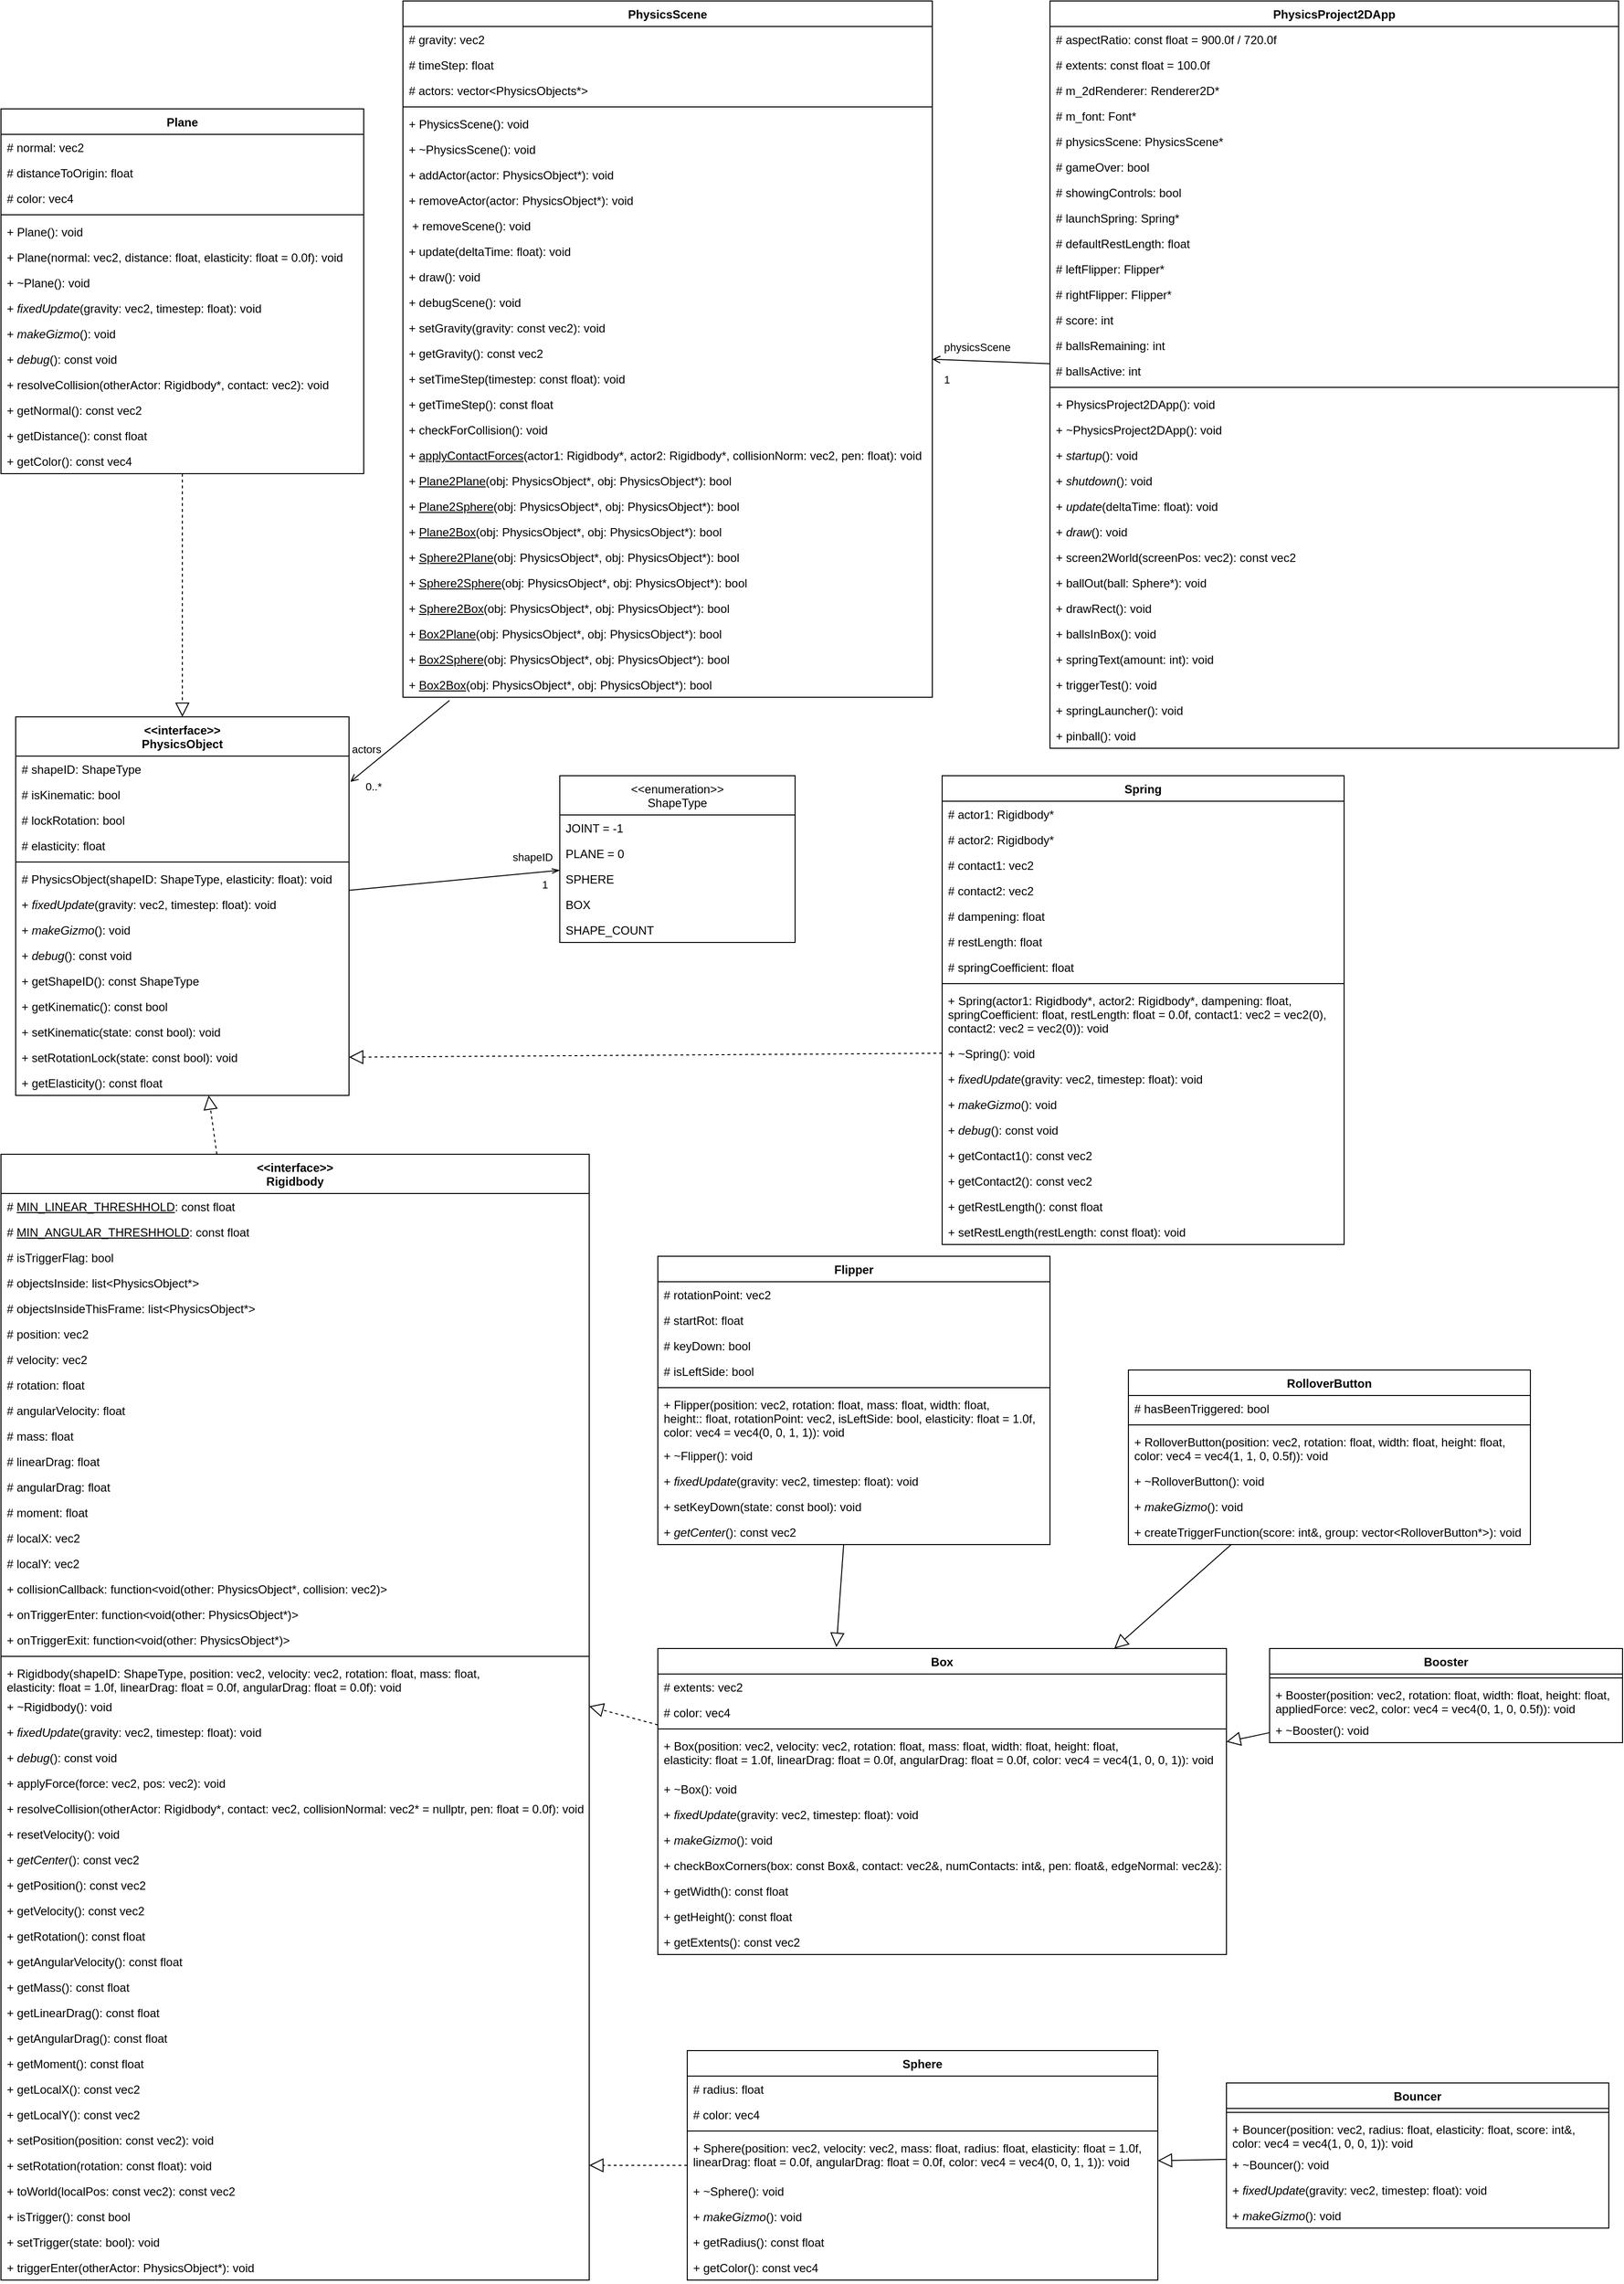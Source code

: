 <mxfile version="14.4.2" type="github">
  <diagram id="C5RBs43oDa-KdzZeNtuy" name="Page-1">
    <mxGraphModel dx="1902" dy="1037" grid="1" gridSize="10" guides="1" tooltips="1" connect="1" arrows="1" fold="1" page="1" pageScale="1" pageWidth="1654" pageHeight="2336" math="0" shadow="0">
      <root>
        <mxCell id="WIyWlLk6GJQsqaUBKTNV-0" />
        <mxCell id="WIyWlLk6GJQsqaUBKTNV-1" parent="WIyWlLk6GJQsqaUBKTNV-0" />
        <mxCell id="zkfFHV4jXpPFQw0GAbJ--0" value="&lt;&lt;interface&gt;&gt;&#xa;PhysicsObject" style="swimlane;fontStyle=1;align=center;verticalAlign=top;childLayout=stackLayout;horizontal=1;startSize=40;horizontalStack=0;resizeParent=1;resizeLast=0;collapsible=1;marginBottom=0;rounded=0;shadow=0;strokeWidth=1;spacing=2;" parent="WIyWlLk6GJQsqaUBKTNV-1" vertex="1">
          <mxGeometry x="15" y="730" width="340" height="386" as="geometry">
            <mxRectangle x="230" y="140" width="160" height="26" as="alternateBounds" />
          </mxGeometry>
        </mxCell>
        <mxCell id="zkfFHV4jXpPFQw0GAbJ--1" value="# shapeID: ShapeType" style="text;align=left;verticalAlign=top;spacingLeft=4;spacingRight=4;overflow=hidden;rotatable=0;points=[[0,0.5],[1,0.5]];portConstraint=eastwest;spacing=2;" parent="zkfFHV4jXpPFQw0GAbJ--0" vertex="1">
          <mxGeometry y="40" width="340" height="26" as="geometry" />
        </mxCell>
        <mxCell id="zkfFHV4jXpPFQw0GAbJ--2" value="# isKinematic: bool" style="text;align=left;verticalAlign=top;spacingLeft=4;spacingRight=4;overflow=hidden;rotatable=0;points=[[0,0.5],[1,0.5]];portConstraint=eastwest;rounded=0;shadow=0;html=0;spacing=2;" parent="zkfFHV4jXpPFQw0GAbJ--0" vertex="1">
          <mxGeometry y="66" width="340" height="26" as="geometry" />
        </mxCell>
        <mxCell id="zkfFHV4jXpPFQw0GAbJ--3" value="# lockRotation: bool" style="text;align=left;verticalAlign=top;spacingLeft=4;spacingRight=4;overflow=hidden;rotatable=0;points=[[0,0.5],[1,0.5]];portConstraint=eastwest;rounded=0;shadow=0;html=0;spacing=2;" parent="zkfFHV4jXpPFQw0GAbJ--0" vertex="1">
          <mxGeometry y="92" width="340" height="26" as="geometry" />
        </mxCell>
        <mxCell id="Ai47KzE82XSxeGbi2_0j-0" value="# elasticity: float" style="text;align=left;verticalAlign=top;spacingLeft=4;spacingRight=4;overflow=hidden;rotatable=0;points=[[0,0.5],[1,0.5]];portConstraint=eastwest;rounded=0;shadow=0;html=0;spacing=2;" parent="zkfFHV4jXpPFQw0GAbJ--0" vertex="1">
          <mxGeometry y="118" width="340" height="26" as="geometry" />
        </mxCell>
        <mxCell id="zkfFHV4jXpPFQw0GAbJ--4" value="" style="line;html=1;strokeWidth=1;align=left;verticalAlign=middle;spacingTop=-1;spacingLeft=3;spacingRight=3;rotatable=0;labelPosition=right;points=[];portConstraint=eastwest;" parent="zkfFHV4jXpPFQw0GAbJ--0" vertex="1">
          <mxGeometry y="144" width="340" height="8" as="geometry" />
        </mxCell>
        <mxCell id="Ai47KzE82XSxeGbi2_0j-1" value="# PhysicsObject(shapeID: ShapeType, elasticity: float): void" style="text;align=left;verticalAlign=top;spacingLeft=4;spacingRight=4;overflow=hidden;rotatable=0;points=[[0,0.5],[1,0.5]];portConstraint=eastwest;rounded=0;shadow=0;html=0;" parent="zkfFHV4jXpPFQw0GAbJ--0" vertex="1">
          <mxGeometry y="152" width="340" height="26" as="geometry" />
        </mxCell>
        <mxCell id="zkfFHV4jXpPFQw0GAbJ--5" value="+ &lt;i&gt;fixedUpdate&lt;/i&gt;(gravity: vec2, timestep: float): void" style="text;align=left;verticalAlign=top;spacingLeft=4;spacingRight=4;overflow=hidden;rotatable=0;points=[[0,0.5],[1,0.5]];portConstraint=eastwest;html=1;" parent="zkfFHV4jXpPFQw0GAbJ--0" vertex="1">
          <mxGeometry y="178" width="340" height="26" as="geometry" />
        </mxCell>
        <mxCell id="Ai47KzE82XSxeGbi2_0j-2" value="+ &lt;i&gt;makeGizmo&lt;/i&gt;(): void" style="text;align=left;verticalAlign=top;spacingLeft=4;spacingRight=4;overflow=hidden;rotatable=0;points=[[0,0.5],[1,0.5]];portConstraint=eastwest;html=1;" parent="zkfFHV4jXpPFQw0GAbJ--0" vertex="1">
          <mxGeometry y="204" width="340" height="26" as="geometry" />
        </mxCell>
        <mxCell id="Ai47KzE82XSxeGbi2_0j-3" value="+ &lt;i&gt;debug&lt;/i&gt;(): const void" style="text;align=left;verticalAlign=top;spacingLeft=4;spacingRight=4;overflow=hidden;rotatable=0;points=[[0,0.5],[1,0.5]];portConstraint=eastwest;html=1;" parent="zkfFHV4jXpPFQw0GAbJ--0" vertex="1">
          <mxGeometry y="230" width="340" height="26" as="geometry" />
        </mxCell>
        <mxCell id="Ai47KzE82XSxeGbi2_0j-4" value="+ getShapeID(): const ShapeType" style="text;align=left;verticalAlign=top;spacingLeft=4;spacingRight=4;overflow=hidden;rotatable=0;points=[[0,0.5],[1,0.5]];portConstraint=eastwest;" parent="zkfFHV4jXpPFQw0GAbJ--0" vertex="1">
          <mxGeometry y="256" width="340" height="26" as="geometry" />
        </mxCell>
        <mxCell id="Ai47KzE82XSxeGbi2_0j-5" value="+ getKinematic(): const bool" style="text;align=left;verticalAlign=top;spacingLeft=4;spacingRight=4;overflow=hidden;rotatable=0;points=[[0,0.5],[1,0.5]];portConstraint=eastwest;" parent="zkfFHV4jXpPFQw0GAbJ--0" vertex="1">
          <mxGeometry y="282" width="340" height="26" as="geometry" />
        </mxCell>
        <mxCell id="Ai47KzE82XSxeGbi2_0j-6" value="+ setKinematic(state: const bool): void" style="text;align=left;verticalAlign=top;spacingLeft=4;spacingRight=4;overflow=hidden;rotatable=0;points=[[0,0.5],[1,0.5]];portConstraint=eastwest;" parent="zkfFHV4jXpPFQw0GAbJ--0" vertex="1">
          <mxGeometry y="308" width="340" height="26" as="geometry" />
        </mxCell>
        <mxCell id="Ai47KzE82XSxeGbi2_0j-7" value="+ setRotationLock(state: const bool): void" style="text;align=left;verticalAlign=top;spacingLeft=4;spacingRight=4;overflow=hidden;rotatable=0;points=[[0,0.5],[1,0.5]];portConstraint=eastwest;" parent="zkfFHV4jXpPFQw0GAbJ--0" vertex="1">
          <mxGeometry y="334" width="340" height="26" as="geometry" />
        </mxCell>
        <mxCell id="Ai47KzE82XSxeGbi2_0j-8" value="+ getElasticity(): const float" style="text;align=left;verticalAlign=top;spacingLeft=4;spacingRight=4;overflow=hidden;rotatable=0;points=[[0,0.5],[1,0.5]];portConstraint=eastwest;" parent="zkfFHV4jXpPFQw0GAbJ--0" vertex="1">
          <mxGeometry y="360" width="340" height="26" as="geometry" />
        </mxCell>
        <mxCell id="Ai47KzE82XSxeGbi2_0j-9" value="&lt;&lt;interface&gt;&gt;&#xa;Rigidbody" style="swimlane;fontStyle=1;align=center;verticalAlign=top;childLayout=stackLayout;horizontal=1;startSize=40;horizontalStack=0;resizeParent=1;resizeParentMax=0;resizeLast=0;collapsible=1;marginBottom=0;" parent="WIyWlLk6GJQsqaUBKTNV-1" vertex="1">
          <mxGeometry y="1176" width="600" height="1148" as="geometry" />
        </mxCell>
        <mxCell id="Ai47KzE82XSxeGbi2_0j-10" value="#&amp;nbsp;&lt;u&gt;MIN_LINEAR_THRESHHOLD&lt;/u&gt;: const float" style="text;strokeColor=none;fillColor=none;align=left;verticalAlign=top;spacingLeft=4;spacingRight=4;overflow=hidden;rotatable=0;points=[[0,0.5],[1,0.5]];portConstraint=eastwest;html=1;" parent="Ai47KzE82XSxeGbi2_0j-9" vertex="1">
          <mxGeometry y="40" width="600" height="26" as="geometry" />
        </mxCell>
        <mxCell id="Ai47KzE82XSxeGbi2_0j-14" value="#&amp;nbsp;&lt;u&gt;MIN_ANGULAR_THRESHHOLD&lt;/u&gt;: const float" style="text;strokeColor=none;fillColor=none;align=left;verticalAlign=top;spacingLeft=4;spacingRight=4;overflow=hidden;rotatable=0;points=[[0,0.5],[1,0.5]];portConstraint=eastwest;html=1;" parent="Ai47KzE82XSxeGbi2_0j-9" vertex="1">
          <mxGeometry y="66" width="600" height="26" as="geometry" />
        </mxCell>
        <mxCell id="Ai47KzE82XSxeGbi2_0j-15" value="# isTriggerFlag: bool" style="text;strokeColor=none;fillColor=none;align=left;verticalAlign=top;spacingLeft=4;spacingRight=4;overflow=hidden;rotatable=0;points=[[0,0.5],[1,0.5]];portConstraint=eastwest;" parent="Ai47KzE82XSxeGbi2_0j-9" vertex="1">
          <mxGeometry y="92" width="600" height="26" as="geometry" />
        </mxCell>
        <mxCell id="Ai47KzE82XSxeGbi2_0j-16" value="# objectsInside: list&lt;PhysicsObject*&gt;" style="text;strokeColor=none;fillColor=none;align=left;verticalAlign=top;spacingLeft=4;spacingRight=4;overflow=hidden;rotatable=0;points=[[0,0.5],[1,0.5]];portConstraint=eastwest;" parent="Ai47KzE82XSxeGbi2_0j-9" vertex="1">
          <mxGeometry y="118" width="600" height="26" as="geometry" />
        </mxCell>
        <mxCell id="Ai47KzE82XSxeGbi2_0j-17" value="# objectsInsideThisFrame: list&lt;PhysicsObject*&gt;" style="text;strokeColor=none;fillColor=none;align=left;verticalAlign=top;spacingLeft=4;spacingRight=4;overflow=hidden;rotatable=0;points=[[0,0.5],[1,0.5]];portConstraint=eastwest;" parent="Ai47KzE82XSxeGbi2_0j-9" vertex="1">
          <mxGeometry y="144" width="600" height="26" as="geometry" />
        </mxCell>
        <mxCell id="Ai47KzE82XSxeGbi2_0j-18" value="# position: vec2" style="text;strokeColor=none;fillColor=none;align=left;verticalAlign=top;spacingLeft=4;spacingRight=4;overflow=hidden;rotatable=0;points=[[0,0.5],[1,0.5]];portConstraint=eastwest;" parent="Ai47KzE82XSxeGbi2_0j-9" vertex="1">
          <mxGeometry y="170" width="600" height="26" as="geometry" />
        </mxCell>
        <mxCell id="Ai47KzE82XSxeGbi2_0j-19" value="# velocity: vec2" style="text;strokeColor=none;fillColor=none;align=left;verticalAlign=top;spacingLeft=4;spacingRight=4;overflow=hidden;rotatable=0;points=[[0,0.5],[1,0.5]];portConstraint=eastwest;" parent="Ai47KzE82XSxeGbi2_0j-9" vertex="1">
          <mxGeometry y="196" width="600" height="26" as="geometry" />
        </mxCell>
        <mxCell id="Ai47KzE82XSxeGbi2_0j-20" value="# rotation: float" style="text;strokeColor=none;fillColor=none;align=left;verticalAlign=top;spacingLeft=4;spacingRight=4;overflow=hidden;rotatable=0;points=[[0,0.5],[1,0.5]];portConstraint=eastwest;" parent="Ai47KzE82XSxeGbi2_0j-9" vertex="1">
          <mxGeometry y="222" width="600" height="26" as="geometry" />
        </mxCell>
        <mxCell id="Ai47KzE82XSxeGbi2_0j-21" value="# angularVelocity: float" style="text;strokeColor=none;fillColor=none;align=left;verticalAlign=top;spacingLeft=4;spacingRight=4;overflow=hidden;rotatable=0;points=[[0,0.5],[1,0.5]];portConstraint=eastwest;" parent="Ai47KzE82XSxeGbi2_0j-9" vertex="1">
          <mxGeometry y="248" width="600" height="26" as="geometry" />
        </mxCell>
        <mxCell id="Ai47KzE82XSxeGbi2_0j-22" value="# mass: float" style="text;strokeColor=none;fillColor=none;align=left;verticalAlign=top;spacingLeft=4;spacingRight=4;overflow=hidden;rotatable=0;points=[[0,0.5],[1,0.5]];portConstraint=eastwest;" parent="Ai47KzE82XSxeGbi2_0j-9" vertex="1">
          <mxGeometry y="274" width="600" height="26" as="geometry" />
        </mxCell>
        <mxCell id="Ai47KzE82XSxeGbi2_0j-23" value="# linearDrag: float" style="text;strokeColor=none;fillColor=none;align=left;verticalAlign=top;spacingLeft=4;spacingRight=4;overflow=hidden;rotatable=0;points=[[0,0.5],[1,0.5]];portConstraint=eastwest;" parent="Ai47KzE82XSxeGbi2_0j-9" vertex="1">
          <mxGeometry y="300" width="600" height="26" as="geometry" />
        </mxCell>
        <mxCell id="Ai47KzE82XSxeGbi2_0j-24" value="# angularDrag: float" style="text;strokeColor=none;fillColor=none;align=left;verticalAlign=top;spacingLeft=4;spacingRight=4;overflow=hidden;rotatable=0;points=[[0,0.5],[1,0.5]];portConstraint=eastwest;" parent="Ai47KzE82XSxeGbi2_0j-9" vertex="1">
          <mxGeometry y="326" width="600" height="26" as="geometry" />
        </mxCell>
        <mxCell id="Ai47KzE82XSxeGbi2_0j-25" value="# moment: float" style="text;strokeColor=none;fillColor=none;align=left;verticalAlign=top;spacingLeft=4;spacingRight=4;overflow=hidden;rotatable=0;points=[[0,0.5],[1,0.5]];portConstraint=eastwest;" parent="Ai47KzE82XSxeGbi2_0j-9" vertex="1">
          <mxGeometry y="352" width="600" height="26" as="geometry" />
        </mxCell>
        <mxCell id="Ai47KzE82XSxeGbi2_0j-26" value="# localX: vec2" style="text;strokeColor=none;fillColor=none;align=left;verticalAlign=top;spacingLeft=4;spacingRight=4;overflow=hidden;rotatable=0;points=[[0,0.5],[1,0.5]];portConstraint=eastwest;" parent="Ai47KzE82XSxeGbi2_0j-9" vertex="1">
          <mxGeometry y="378" width="600" height="26" as="geometry" />
        </mxCell>
        <mxCell id="Ai47KzE82XSxeGbi2_0j-28" value="# localY: vec2" style="text;strokeColor=none;fillColor=none;align=left;verticalAlign=top;spacingLeft=4;spacingRight=4;overflow=hidden;rotatable=0;points=[[0,0.5],[1,0.5]];portConstraint=eastwest;" parent="Ai47KzE82XSxeGbi2_0j-9" vertex="1">
          <mxGeometry y="404" width="600" height="26" as="geometry" />
        </mxCell>
        <mxCell id="Ai47KzE82XSxeGbi2_0j-27" value="+ collisionCallback: function&lt;void(other: PhysicsObject*, collision: vec2)&gt;" style="text;strokeColor=none;fillColor=none;align=left;verticalAlign=top;spacingLeft=4;spacingRight=4;overflow=hidden;rotatable=0;points=[[0,0.5],[1,0.5]];portConstraint=eastwest;" parent="Ai47KzE82XSxeGbi2_0j-9" vertex="1">
          <mxGeometry y="430" width="600" height="26" as="geometry" />
        </mxCell>
        <mxCell id="Ai47KzE82XSxeGbi2_0j-29" value="+ onTriggerEnter: function&lt;void(other: PhysicsObject*)&gt;" style="text;strokeColor=none;fillColor=none;align=left;verticalAlign=top;spacingLeft=4;spacingRight=4;overflow=hidden;rotatable=0;points=[[0,0.5],[1,0.5]];portConstraint=eastwest;" parent="Ai47KzE82XSxeGbi2_0j-9" vertex="1">
          <mxGeometry y="456" width="600" height="26" as="geometry" />
        </mxCell>
        <mxCell id="Ai47KzE82XSxeGbi2_0j-30" value="+ onTriggerExit: function&lt;void(other: PhysicsObject*)&gt;" style="text;strokeColor=none;fillColor=none;align=left;verticalAlign=top;spacingLeft=4;spacingRight=4;overflow=hidden;rotatable=0;points=[[0,0.5],[1,0.5]];portConstraint=eastwest;" parent="Ai47KzE82XSxeGbi2_0j-9" vertex="1">
          <mxGeometry y="482" width="600" height="26" as="geometry" />
        </mxCell>
        <mxCell id="Ai47KzE82XSxeGbi2_0j-11" value="" style="line;strokeWidth=1;fillColor=none;align=left;verticalAlign=middle;spacingTop=-1;spacingLeft=3;spacingRight=3;rotatable=0;labelPosition=right;points=[];portConstraint=eastwest;" parent="Ai47KzE82XSxeGbi2_0j-9" vertex="1">
          <mxGeometry y="508" width="600" height="8" as="geometry" />
        </mxCell>
        <mxCell id="Ai47KzE82XSxeGbi2_0j-12" value="+ Rigidbody(shapeID: ShapeType, position: vec2, velocity: vec2, rotation: float, mass: float, &#xa;elasticity: float = 1.0f, linearDrag: float = 0.0f, angularDrag: float = 0.0f): void" style="text;strokeColor=none;fillColor=none;align=left;verticalAlign=top;spacingLeft=4;spacingRight=4;overflow=hidden;rotatable=0;points=[[0,0.5],[1,0.5]];portConstraint=eastwest;" parent="Ai47KzE82XSxeGbi2_0j-9" vertex="1">
          <mxGeometry y="516" width="600" height="34" as="geometry" />
        </mxCell>
        <mxCell id="Ai47KzE82XSxeGbi2_0j-33" value="+ ~Rigidbody(): void" style="text;strokeColor=none;fillColor=none;align=left;verticalAlign=top;spacingLeft=4;spacingRight=4;overflow=hidden;rotatable=0;points=[[0,0.5],[1,0.5]];portConstraint=eastwest;" parent="Ai47KzE82XSxeGbi2_0j-9" vertex="1">
          <mxGeometry y="550" width="600" height="26" as="geometry" />
        </mxCell>
        <mxCell id="Ai47KzE82XSxeGbi2_0j-34" value="+ &lt;i&gt;fixedUpdate&lt;/i&gt;(gravity: vec2, timestep: float): void" style="text;strokeColor=none;fillColor=none;align=left;verticalAlign=top;spacingLeft=4;spacingRight=4;overflow=hidden;rotatable=0;points=[[0,0.5],[1,0.5]];portConstraint=eastwest;html=1;" parent="Ai47KzE82XSxeGbi2_0j-9" vertex="1">
          <mxGeometry y="576" width="600" height="26" as="geometry" />
        </mxCell>
        <mxCell id="Ai47KzE82XSxeGbi2_0j-35" value="+ &lt;i&gt;debug&lt;/i&gt;(): const void" style="text;strokeColor=none;fillColor=none;align=left;verticalAlign=top;spacingLeft=4;spacingRight=4;overflow=hidden;rotatable=0;points=[[0,0.5],[1,0.5]];portConstraint=eastwest;html=1;" parent="Ai47KzE82XSxeGbi2_0j-9" vertex="1">
          <mxGeometry y="602" width="600" height="26" as="geometry" />
        </mxCell>
        <mxCell id="Ai47KzE82XSxeGbi2_0j-36" value="+ applyForce(force: vec2, pos: vec2): void" style="text;strokeColor=none;fillColor=none;align=left;verticalAlign=top;spacingLeft=4;spacingRight=4;overflow=hidden;rotatable=0;points=[[0,0.5],[1,0.5]];portConstraint=eastwest;" parent="Ai47KzE82XSxeGbi2_0j-9" vertex="1">
          <mxGeometry y="628" width="600" height="26" as="geometry" />
        </mxCell>
        <mxCell id="Ai47KzE82XSxeGbi2_0j-37" value="+ resolveCollision(otherActor: Rigidbody*, contact: vec2, collisionNormal: vec2* = nullptr, pen: float = 0.0f): void" style="text;strokeColor=none;fillColor=none;align=left;verticalAlign=top;spacingLeft=4;spacingRight=4;overflow=hidden;rotatable=0;points=[[0,0.5],[1,0.5]];portConstraint=eastwest;" parent="Ai47KzE82XSxeGbi2_0j-9" vertex="1">
          <mxGeometry y="654" width="600" height="26" as="geometry" />
        </mxCell>
        <mxCell id="Ai47KzE82XSxeGbi2_0j-38" value="+ resetVelocity(): void" style="text;strokeColor=none;fillColor=none;align=left;verticalAlign=top;spacingLeft=4;spacingRight=4;overflow=hidden;rotatable=0;points=[[0,0.5],[1,0.5]];portConstraint=eastwest;" parent="Ai47KzE82XSxeGbi2_0j-9" vertex="1">
          <mxGeometry y="680" width="600" height="26" as="geometry" />
        </mxCell>
        <mxCell id="Ai47KzE82XSxeGbi2_0j-39" value="+ &lt;i&gt;getCenter&lt;/i&gt;(): const vec2" style="text;strokeColor=none;fillColor=none;align=left;verticalAlign=top;spacingLeft=4;spacingRight=4;overflow=hidden;rotatable=0;points=[[0,0.5],[1,0.5]];portConstraint=eastwest;html=1;" parent="Ai47KzE82XSxeGbi2_0j-9" vertex="1">
          <mxGeometry y="706" width="600" height="26" as="geometry" />
        </mxCell>
        <mxCell id="Ai47KzE82XSxeGbi2_0j-40" value="+ getPosition(): const vec2" style="text;strokeColor=none;fillColor=none;align=left;verticalAlign=top;spacingLeft=4;spacingRight=4;overflow=hidden;rotatable=0;points=[[0,0.5],[1,0.5]];portConstraint=eastwest;" parent="Ai47KzE82XSxeGbi2_0j-9" vertex="1">
          <mxGeometry y="732" width="600" height="26" as="geometry" />
        </mxCell>
        <mxCell id="Ai47KzE82XSxeGbi2_0j-41" value="+ getVelocity(): const vec2" style="text;strokeColor=none;fillColor=none;align=left;verticalAlign=top;spacingLeft=4;spacingRight=4;overflow=hidden;rotatable=0;points=[[0,0.5],[1,0.5]];portConstraint=eastwest;" parent="Ai47KzE82XSxeGbi2_0j-9" vertex="1">
          <mxGeometry y="758" width="600" height="26" as="geometry" />
        </mxCell>
        <mxCell id="Ai47KzE82XSxeGbi2_0j-42" value="+ getRotation(): const float" style="text;strokeColor=none;fillColor=none;align=left;verticalAlign=top;spacingLeft=4;spacingRight=4;overflow=hidden;rotatable=0;points=[[0,0.5],[1,0.5]];portConstraint=eastwest;" parent="Ai47KzE82XSxeGbi2_0j-9" vertex="1">
          <mxGeometry y="784" width="600" height="26" as="geometry" />
        </mxCell>
        <mxCell id="Ai47KzE82XSxeGbi2_0j-43" value="+ getAngularVelocity(): const float" style="text;strokeColor=none;fillColor=none;align=left;verticalAlign=top;spacingLeft=4;spacingRight=4;overflow=hidden;rotatable=0;points=[[0,0.5],[1,0.5]];portConstraint=eastwest;" parent="Ai47KzE82XSxeGbi2_0j-9" vertex="1">
          <mxGeometry y="810" width="600" height="26" as="geometry" />
        </mxCell>
        <mxCell id="Ai47KzE82XSxeGbi2_0j-44" value="+ getMass(): const float" style="text;strokeColor=none;fillColor=none;align=left;verticalAlign=top;spacingLeft=4;spacingRight=4;overflow=hidden;rotatable=0;points=[[0,0.5],[1,0.5]];portConstraint=eastwest;" parent="Ai47KzE82XSxeGbi2_0j-9" vertex="1">
          <mxGeometry y="836" width="600" height="26" as="geometry" />
        </mxCell>
        <mxCell id="Ai47KzE82XSxeGbi2_0j-45" value="+ getLinearDrag(): const float" style="text;strokeColor=none;fillColor=none;align=left;verticalAlign=top;spacingLeft=4;spacingRight=4;overflow=hidden;rotatable=0;points=[[0,0.5],[1,0.5]];portConstraint=eastwest;" parent="Ai47KzE82XSxeGbi2_0j-9" vertex="1">
          <mxGeometry y="862" width="600" height="26" as="geometry" />
        </mxCell>
        <mxCell id="Ai47KzE82XSxeGbi2_0j-46" value="+ getAngularDrag(): const float" style="text;strokeColor=none;fillColor=none;align=left;verticalAlign=top;spacingLeft=4;spacingRight=4;overflow=hidden;rotatable=0;points=[[0,0.5],[1,0.5]];portConstraint=eastwest;" parent="Ai47KzE82XSxeGbi2_0j-9" vertex="1">
          <mxGeometry y="888" width="600" height="26" as="geometry" />
        </mxCell>
        <mxCell id="Ai47KzE82XSxeGbi2_0j-47" value="+ getMoment(): const float" style="text;strokeColor=none;fillColor=none;align=left;verticalAlign=top;spacingLeft=4;spacingRight=4;overflow=hidden;rotatable=0;points=[[0,0.5],[1,0.5]];portConstraint=eastwest;" parent="Ai47KzE82XSxeGbi2_0j-9" vertex="1">
          <mxGeometry y="914" width="600" height="26" as="geometry" />
        </mxCell>
        <mxCell id="Ai47KzE82XSxeGbi2_0j-48" value="+ getLocalX(): const vec2" style="text;strokeColor=none;fillColor=none;align=left;verticalAlign=top;spacingLeft=4;spacingRight=4;overflow=hidden;rotatable=0;points=[[0,0.5],[1,0.5]];portConstraint=eastwest;" parent="Ai47KzE82XSxeGbi2_0j-9" vertex="1">
          <mxGeometry y="940" width="600" height="26" as="geometry" />
        </mxCell>
        <mxCell id="Ai47KzE82XSxeGbi2_0j-49" value="+ getLocalY(): const vec2" style="text;strokeColor=none;fillColor=none;align=left;verticalAlign=top;spacingLeft=4;spacingRight=4;overflow=hidden;rotatable=0;points=[[0,0.5],[1,0.5]];portConstraint=eastwest;" parent="Ai47KzE82XSxeGbi2_0j-9" vertex="1">
          <mxGeometry y="966" width="600" height="26" as="geometry" />
        </mxCell>
        <mxCell id="Ai47KzE82XSxeGbi2_0j-50" value="+ setPosition(position: const vec2): void" style="text;strokeColor=none;fillColor=none;align=left;verticalAlign=top;spacingLeft=4;spacingRight=4;overflow=hidden;rotatable=0;points=[[0,0.5],[1,0.5]];portConstraint=eastwest;" parent="Ai47KzE82XSxeGbi2_0j-9" vertex="1">
          <mxGeometry y="992" width="600" height="26" as="geometry" />
        </mxCell>
        <mxCell id="Ai47KzE82XSxeGbi2_0j-51" value="+ setRotation(rotation: const float): void" style="text;strokeColor=none;fillColor=none;align=left;verticalAlign=top;spacingLeft=4;spacingRight=4;overflow=hidden;rotatable=0;points=[[0,0.5],[1,0.5]];portConstraint=eastwest;" parent="Ai47KzE82XSxeGbi2_0j-9" vertex="1">
          <mxGeometry y="1018" width="600" height="26" as="geometry" />
        </mxCell>
        <mxCell id="Ai47KzE82XSxeGbi2_0j-52" value="+ toWorld(localPos: const vec2): const vec2" style="text;strokeColor=none;fillColor=none;align=left;verticalAlign=top;spacingLeft=4;spacingRight=4;overflow=hidden;rotatable=0;points=[[0,0.5],[1,0.5]];portConstraint=eastwest;" parent="Ai47KzE82XSxeGbi2_0j-9" vertex="1">
          <mxGeometry y="1044" width="600" height="26" as="geometry" />
        </mxCell>
        <mxCell id="Ai47KzE82XSxeGbi2_0j-53" value="+ isTrigger(): const bool" style="text;strokeColor=none;fillColor=none;align=left;verticalAlign=top;spacingLeft=4;spacingRight=4;overflow=hidden;rotatable=0;points=[[0,0.5],[1,0.5]];portConstraint=eastwest;" parent="Ai47KzE82XSxeGbi2_0j-9" vertex="1">
          <mxGeometry y="1070" width="600" height="26" as="geometry" />
        </mxCell>
        <mxCell id="Ai47KzE82XSxeGbi2_0j-54" value="+ setTrigger(state: bool): void" style="text;strokeColor=none;fillColor=none;align=left;verticalAlign=top;spacingLeft=4;spacingRight=4;overflow=hidden;rotatable=0;points=[[0,0.5],[1,0.5]];portConstraint=eastwest;" parent="Ai47KzE82XSxeGbi2_0j-9" vertex="1">
          <mxGeometry y="1096" width="600" height="26" as="geometry" />
        </mxCell>
        <mxCell id="Ai47KzE82XSxeGbi2_0j-55" value="+ triggerEnter(otherActor: PhysicsObject*): void" style="text;strokeColor=none;fillColor=none;align=left;verticalAlign=top;spacingLeft=4;spacingRight=4;overflow=hidden;rotatable=0;points=[[0,0.5],[1,0.5]];portConstraint=eastwest;" parent="Ai47KzE82XSxeGbi2_0j-9" vertex="1">
          <mxGeometry y="1122" width="600" height="26" as="geometry" />
        </mxCell>
        <mxCell id="Ai47KzE82XSxeGbi2_0j-56" value="Plane" style="swimlane;fontStyle=1;childLayout=stackLayout;horizontal=1;startSize=26;fillColor=none;horizontalStack=0;resizeParent=1;resizeParentMax=0;resizeLast=0;collapsible=1;marginBottom=0;" parent="WIyWlLk6GJQsqaUBKTNV-1" vertex="1">
          <mxGeometry y="110" width="370" height="372" as="geometry" />
        </mxCell>
        <mxCell id="Ai47KzE82XSxeGbi2_0j-57" value="# normal: vec2" style="text;strokeColor=none;fillColor=none;align=left;verticalAlign=top;spacingLeft=4;spacingRight=4;overflow=hidden;rotatable=0;points=[[0,0.5],[1,0.5]];portConstraint=eastwest;" parent="Ai47KzE82XSxeGbi2_0j-56" vertex="1">
          <mxGeometry y="26" width="370" height="26" as="geometry" />
        </mxCell>
        <mxCell id="Ai47KzE82XSxeGbi2_0j-58" value="# distanceToOrigin: float" style="text;strokeColor=none;fillColor=none;align=left;verticalAlign=top;spacingLeft=4;spacingRight=4;overflow=hidden;rotatable=0;points=[[0,0.5],[1,0.5]];portConstraint=eastwest;" parent="Ai47KzE82XSxeGbi2_0j-56" vertex="1">
          <mxGeometry y="52" width="370" height="26" as="geometry" />
        </mxCell>
        <mxCell id="Ai47KzE82XSxeGbi2_0j-59" value="# color: vec4" style="text;strokeColor=none;fillColor=none;align=left;verticalAlign=top;spacingLeft=4;spacingRight=4;overflow=hidden;rotatable=0;points=[[0,0.5],[1,0.5]];portConstraint=eastwest;" parent="Ai47KzE82XSxeGbi2_0j-56" vertex="1">
          <mxGeometry y="78" width="370" height="26" as="geometry" />
        </mxCell>
        <mxCell id="Ai47KzE82XSxeGbi2_0j-63" value="" style="line;strokeWidth=1;fillColor=none;align=left;verticalAlign=middle;spacingTop=-1;spacingLeft=3;spacingRight=3;rotatable=0;labelPosition=right;points=[];portConstraint=eastwest;" parent="Ai47KzE82XSxeGbi2_0j-56" vertex="1">
          <mxGeometry y="104" width="370" height="8" as="geometry" />
        </mxCell>
        <mxCell id="Ai47KzE82XSxeGbi2_0j-64" value="+ Plane(): void" style="text;strokeColor=none;fillColor=none;align=left;verticalAlign=top;spacingLeft=4;spacingRight=4;overflow=hidden;rotatable=0;points=[[0,0.5],[1,0.5]];portConstraint=eastwest;" parent="Ai47KzE82XSxeGbi2_0j-56" vertex="1">
          <mxGeometry y="112" width="370" height="26" as="geometry" />
        </mxCell>
        <mxCell id="Ai47KzE82XSxeGbi2_0j-65" value="+ Plane(normal: vec2, distance: float, elasticity: float = 0.0f): void" style="text;strokeColor=none;fillColor=none;align=left;verticalAlign=top;spacingLeft=4;spacingRight=4;overflow=hidden;rotatable=0;points=[[0,0.5],[1,0.5]];portConstraint=eastwest;" parent="Ai47KzE82XSxeGbi2_0j-56" vertex="1">
          <mxGeometry y="138" width="370" height="26" as="geometry" />
        </mxCell>
        <mxCell id="Ai47KzE82XSxeGbi2_0j-73" value="+ ~Plane(): void" style="text;strokeColor=none;fillColor=none;align=left;verticalAlign=top;spacingLeft=4;spacingRight=4;overflow=hidden;rotatable=0;points=[[0,0.5],[1,0.5]];portConstraint=eastwest;" parent="Ai47KzE82XSxeGbi2_0j-56" vertex="1">
          <mxGeometry y="164" width="370" height="26" as="geometry" />
        </mxCell>
        <mxCell id="Ai47KzE82XSxeGbi2_0j-74" value="+ &lt;i&gt;fixedUpdate&lt;/i&gt;(gravity: vec2, timestep: float): void" style="text;strokeColor=none;fillColor=none;align=left;verticalAlign=top;spacingLeft=4;spacingRight=4;overflow=hidden;rotatable=0;points=[[0,0.5],[1,0.5]];portConstraint=eastwest;html=1;" parent="Ai47KzE82XSxeGbi2_0j-56" vertex="1">
          <mxGeometry y="190" width="370" height="26" as="geometry" />
        </mxCell>
        <mxCell id="Ai47KzE82XSxeGbi2_0j-75" value="+ &lt;i&gt;makeGizmo&lt;/i&gt;(): void" style="text;strokeColor=none;fillColor=none;align=left;verticalAlign=top;spacingLeft=4;spacingRight=4;overflow=hidden;rotatable=0;points=[[0,0.5],[1,0.5]];portConstraint=eastwest;html=1;" parent="Ai47KzE82XSxeGbi2_0j-56" vertex="1">
          <mxGeometry y="216" width="370" height="26" as="geometry" />
        </mxCell>
        <mxCell id="Ai47KzE82XSxeGbi2_0j-76" value="+ &lt;i&gt;debug&lt;/i&gt;(): const void" style="text;strokeColor=none;fillColor=none;align=left;verticalAlign=top;spacingLeft=4;spacingRight=4;overflow=hidden;rotatable=0;points=[[0,0.5],[1,0.5]];portConstraint=eastwest;labelBorderColor=none;html=1;" parent="Ai47KzE82XSxeGbi2_0j-56" vertex="1">
          <mxGeometry y="242" width="370" height="26" as="geometry" />
        </mxCell>
        <mxCell id="Ai47KzE82XSxeGbi2_0j-77" value="+ resolveCollision(otherActor: Rigidbody*, contact: vec2): void" style="text;strokeColor=none;fillColor=none;align=left;verticalAlign=top;spacingLeft=4;spacingRight=4;overflow=hidden;rotatable=0;points=[[0,0.5],[1,0.5]];portConstraint=eastwest;" parent="Ai47KzE82XSxeGbi2_0j-56" vertex="1">
          <mxGeometry y="268" width="370" height="26" as="geometry" />
        </mxCell>
        <mxCell id="Ai47KzE82XSxeGbi2_0j-78" value="+ getNormal(): const vec2" style="text;strokeColor=none;fillColor=none;align=left;verticalAlign=top;spacingLeft=4;spacingRight=4;overflow=hidden;rotatable=0;points=[[0,0.5],[1,0.5]];portConstraint=eastwest;" parent="Ai47KzE82XSxeGbi2_0j-56" vertex="1">
          <mxGeometry y="294" width="370" height="26" as="geometry" />
        </mxCell>
        <mxCell id="Ai47KzE82XSxeGbi2_0j-79" value="+ getDistance(): const float" style="text;strokeColor=none;fillColor=none;align=left;verticalAlign=top;spacingLeft=4;spacingRight=4;overflow=hidden;rotatable=0;points=[[0,0.5],[1,0.5]];portConstraint=eastwest;" parent="Ai47KzE82XSxeGbi2_0j-56" vertex="1">
          <mxGeometry y="320" width="370" height="26" as="geometry" />
        </mxCell>
        <mxCell id="Ai47KzE82XSxeGbi2_0j-80" value="+ getColor(): const vec4" style="text;strokeColor=none;fillColor=none;align=left;verticalAlign=top;spacingLeft=4;spacingRight=4;overflow=hidden;rotatable=0;points=[[0,0.5],[1,0.5]];portConstraint=eastwest;" parent="Ai47KzE82XSxeGbi2_0j-56" vertex="1">
          <mxGeometry y="346" width="370" height="26" as="geometry" />
        </mxCell>
        <mxCell id="Ai47KzE82XSxeGbi2_0j-61" value="" style="endArrow=block;dashed=1;endFill=0;endSize=12;html=1;" parent="WIyWlLk6GJQsqaUBKTNV-1" source="Ai47KzE82XSxeGbi2_0j-56" target="zkfFHV4jXpPFQw0GAbJ--0" edge="1">
          <mxGeometry width="160" relative="1" as="geometry">
            <mxPoint x="330" y="820" as="sourcePoint" />
            <mxPoint x="490" y="820" as="targetPoint" />
          </mxGeometry>
        </mxCell>
        <mxCell id="Ai47KzE82XSxeGbi2_0j-81" value="Spring" style="swimlane;fontStyle=1;childLayout=stackLayout;horizontal=1;startSize=26;fillColor=none;horizontalStack=0;resizeParent=1;resizeParentMax=0;resizeLast=0;collapsible=1;marginBottom=0;" parent="WIyWlLk6GJQsqaUBKTNV-1" vertex="1">
          <mxGeometry x="960" y="790" width="410" height="478" as="geometry" />
        </mxCell>
        <mxCell id="Ai47KzE82XSxeGbi2_0j-82" value="# actor1: Rigidbody*" style="text;strokeColor=none;fillColor=none;align=left;verticalAlign=top;spacingLeft=4;spacingRight=4;overflow=hidden;rotatable=0;points=[[0,0.5],[1,0.5]];portConstraint=eastwest;" parent="Ai47KzE82XSxeGbi2_0j-81" vertex="1">
          <mxGeometry y="26" width="410" height="26" as="geometry" />
        </mxCell>
        <mxCell id="Ai47KzE82XSxeGbi2_0j-83" value="# actor2: Rigidbody*" style="text;strokeColor=none;fillColor=none;align=left;verticalAlign=top;spacingLeft=4;spacingRight=4;overflow=hidden;rotatable=0;points=[[0,0.5],[1,0.5]];portConstraint=eastwest;" parent="Ai47KzE82XSxeGbi2_0j-81" vertex="1">
          <mxGeometry y="52" width="410" height="26" as="geometry" />
        </mxCell>
        <mxCell id="Ai47KzE82XSxeGbi2_0j-84" value="# contact1: vec2" style="text;strokeColor=none;fillColor=none;align=left;verticalAlign=top;spacingLeft=4;spacingRight=4;overflow=hidden;rotatable=0;points=[[0,0.5],[1,0.5]];portConstraint=eastwest;" parent="Ai47KzE82XSxeGbi2_0j-81" vertex="1">
          <mxGeometry y="78" width="410" height="26" as="geometry" />
        </mxCell>
        <mxCell id="Ai47KzE82XSxeGbi2_0j-86" value="# contact2: vec2" style="text;strokeColor=none;fillColor=none;align=left;verticalAlign=top;spacingLeft=4;spacingRight=4;overflow=hidden;rotatable=0;points=[[0,0.5],[1,0.5]];portConstraint=eastwest;" parent="Ai47KzE82XSxeGbi2_0j-81" vertex="1">
          <mxGeometry y="104" width="410" height="26" as="geometry" />
        </mxCell>
        <mxCell id="Ai47KzE82XSxeGbi2_0j-87" value="# dampening: float" style="text;strokeColor=none;fillColor=none;align=left;verticalAlign=top;spacingLeft=4;spacingRight=4;overflow=hidden;rotatable=0;points=[[0,0.5],[1,0.5]];portConstraint=eastwest;" parent="Ai47KzE82XSxeGbi2_0j-81" vertex="1">
          <mxGeometry y="130" width="410" height="26" as="geometry" />
        </mxCell>
        <mxCell id="Ai47KzE82XSxeGbi2_0j-88" value="# restLength: float" style="text;strokeColor=none;fillColor=none;align=left;verticalAlign=top;spacingLeft=4;spacingRight=4;overflow=hidden;rotatable=0;points=[[0,0.5],[1,0.5]];portConstraint=eastwest;" parent="Ai47KzE82XSxeGbi2_0j-81" vertex="1">
          <mxGeometry y="156" width="410" height="26" as="geometry" />
        </mxCell>
        <mxCell id="Ai47KzE82XSxeGbi2_0j-89" value="# springCoefficient: float" style="text;strokeColor=none;fillColor=none;align=left;verticalAlign=top;spacingLeft=4;spacingRight=4;overflow=hidden;rotatable=0;points=[[0,0.5],[1,0.5]];portConstraint=eastwest;" parent="Ai47KzE82XSxeGbi2_0j-81" vertex="1">
          <mxGeometry y="182" width="410" height="26" as="geometry" />
        </mxCell>
        <mxCell id="Ai47KzE82XSxeGbi2_0j-90" value="" style="line;strokeWidth=1;fillColor=none;align=left;verticalAlign=middle;spacingTop=-1;spacingLeft=3;spacingRight=3;rotatable=0;labelPosition=right;points=[];portConstraint=eastwest;" parent="Ai47KzE82XSxeGbi2_0j-81" vertex="1">
          <mxGeometry y="208" width="410" height="8" as="geometry" />
        </mxCell>
        <mxCell id="Ai47KzE82XSxeGbi2_0j-91" value="+ Spring(actor1: Rigidbody*, actor2: Rigidbody*, dampening: float,&#xa;springCoefficient: float, restLength: float = 0.0f, contact1: vec2 = vec2(0), &#xa;contact2: vec2 = vec2(0)): void" style="text;strokeColor=none;fillColor=none;align=left;verticalAlign=top;spacingLeft=4;spacingRight=4;overflow=hidden;rotatable=0;points=[[0,0.5],[1,0.5]];portConstraint=eastwest;" parent="Ai47KzE82XSxeGbi2_0j-81" vertex="1">
          <mxGeometry y="216" width="410" height="54" as="geometry" />
        </mxCell>
        <mxCell id="Ai47KzE82XSxeGbi2_0j-92" value="+ ~Spring(): void" style="text;strokeColor=none;fillColor=none;align=left;verticalAlign=top;spacingLeft=4;spacingRight=4;overflow=hidden;rotatable=0;points=[[0,0.5],[1,0.5]];portConstraint=eastwest;" parent="Ai47KzE82XSxeGbi2_0j-81" vertex="1">
          <mxGeometry y="270" width="410" height="26" as="geometry" />
        </mxCell>
        <mxCell id="Ai47KzE82XSxeGbi2_0j-93" value="+ &lt;i&gt;fixedUpdate&lt;/i&gt;(gravity: vec2, timestep: float): void" style="text;strokeColor=none;fillColor=none;align=left;verticalAlign=top;spacingLeft=4;spacingRight=4;overflow=hidden;rotatable=0;points=[[0,0.5],[1,0.5]];portConstraint=eastwest;labelBorderColor=none;html=1;" parent="Ai47KzE82XSxeGbi2_0j-81" vertex="1">
          <mxGeometry y="296" width="410" height="26" as="geometry" />
        </mxCell>
        <mxCell id="Ai47KzE82XSxeGbi2_0j-94" value="+ &lt;i&gt;makeGizmo&lt;/i&gt;(): void" style="text;strokeColor=none;fillColor=none;align=left;verticalAlign=top;spacingLeft=4;spacingRight=4;overflow=hidden;rotatable=0;points=[[0,0.5],[1,0.5]];portConstraint=eastwest;html=1;" parent="Ai47KzE82XSxeGbi2_0j-81" vertex="1">
          <mxGeometry y="322" width="410" height="26" as="geometry" />
        </mxCell>
        <mxCell id="Ai47KzE82XSxeGbi2_0j-95" value="+ &lt;i&gt;debug&lt;/i&gt;(): const void" style="text;strokeColor=none;fillColor=none;align=left;verticalAlign=top;spacingLeft=4;spacingRight=4;overflow=hidden;rotatable=0;points=[[0,0.5],[1,0.5]];portConstraint=eastwest;html=1;" parent="Ai47KzE82XSxeGbi2_0j-81" vertex="1">
          <mxGeometry y="348" width="410" height="26" as="geometry" />
        </mxCell>
        <mxCell id="Ai47KzE82XSxeGbi2_0j-96" value="+ getContact1(): const vec2" style="text;strokeColor=none;fillColor=none;align=left;verticalAlign=top;spacingLeft=4;spacingRight=4;overflow=hidden;rotatable=0;points=[[0,0.5],[1,0.5]];portConstraint=eastwest;" parent="Ai47KzE82XSxeGbi2_0j-81" vertex="1">
          <mxGeometry y="374" width="410" height="26" as="geometry" />
        </mxCell>
        <mxCell id="Ai47KzE82XSxeGbi2_0j-97" value="+ getContact2(): const vec2" style="text;strokeColor=none;fillColor=none;align=left;verticalAlign=top;spacingLeft=4;spacingRight=4;overflow=hidden;rotatable=0;points=[[0,0.5],[1,0.5]];portConstraint=eastwest;" parent="Ai47KzE82XSxeGbi2_0j-81" vertex="1">
          <mxGeometry y="400" width="410" height="26" as="geometry" />
        </mxCell>
        <mxCell id="Ai47KzE82XSxeGbi2_0j-98" value="+ getRestLength(): const float" style="text;strokeColor=none;fillColor=none;align=left;verticalAlign=top;spacingLeft=4;spacingRight=4;overflow=hidden;rotatable=0;points=[[0,0.5],[1,0.5]];portConstraint=eastwest;" parent="Ai47KzE82XSxeGbi2_0j-81" vertex="1">
          <mxGeometry y="426" width="410" height="26" as="geometry" />
        </mxCell>
        <mxCell id="Ai47KzE82XSxeGbi2_0j-99" value="+ setRestLength(restLength: const float): void" style="text;strokeColor=none;fillColor=none;align=left;verticalAlign=top;spacingLeft=4;spacingRight=4;overflow=hidden;rotatable=0;points=[[0,0.5],[1,0.5]];portConstraint=eastwest;" parent="Ai47KzE82XSxeGbi2_0j-81" vertex="1">
          <mxGeometry y="452" width="410" height="26" as="geometry" />
        </mxCell>
        <mxCell id="Ai47KzE82XSxeGbi2_0j-85" value="" style="endArrow=block;dashed=1;endFill=0;endSize=12;html=1;entryX=1;entryY=0.5;entryDx=0;entryDy=0;exitX=0;exitY=0.5;exitDx=0;exitDy=0;" parent="WIyWlLk6GJQsqaUBKTNV-1" source="Ai47KzE82XSxeGbi2_0j-92" target="Ai47KzE82XSxeGbi2_0j-7" edge="1">
          <mxGeometry width="160" relative="1" as="geometry">
            <mxPoint x="-130" y="800" as="sourcePoint" />
            <mxPoint x="120" y="780" as="targetPoint" />
          </mxGeometry>
        </mxCell>
        <mxCell id="Ai47KzE82XSxeGbi2_0j-100" value="Sphere" style="swimlane;fontStyle=1;childLayout=stackLayout;horizontal=1;startSize=26;fillColor=none;horizontalStack=0;resizeParent=1;resizeParentMax=0;resizeLast=0;collapsible=1;marginBottom=0;" parent="WIyWlLk6GJQsqaUBKTNV-1" vertex="1">
          <mxGeometry x="700" y="2090" width="480" height="234" as="geometry" />
        </mxCell>
        <mxCell id="Ai47KzE82XSxeGbi2_0j-101" value="# radius: float" style="text;strokeColor=none;fillColor=none;align=left;verticalAlign=top;spacingLeft=4;spacingRight=4;overflow=hidden;rotatable=0;points=[[0,0.5],[1,0.5]];portConstraint=eastwest;" parent="Ai47KzE82XSxeGbi2_0j-100" vertex="1">
          <mxGeometry y="26" width="480" height="26" as="geometry" />
        </mxCell>
        <mxCell id="Ai47KzE82XSxeGbi2_0j-102" value="# color: vec4" style="text;strokeColor=none;fillColor=none;align=left;verticalAlign=top;spacingLeft=4;spacingRight=4;overflow=hidden;rotatable=0;points=[[0,0.5],[1,0.5]];portConstraint=eastwest;" parent="Ai47KzE82XSxeGbi2_0j-100" vertex="1">
          <mxGeometry y="52" width="480" height="26" as="geometry" />
        </mxCell>
        <mxCell id="Ai47KzE82XSxeGbi2_0j-104" value="" style="line;strokeWidth=1;fillColor=none;align=left;verticalAlign=middle;spacingTop=-1;spacingLeft=3;spacingRight=3;rotatable=0;labelPosition=right;points=[];portConstraint=eastwest;" parent="Ai47KzE82XSxeGbi2_0j-100" vertex="1">
          <mxGeometry y="78" width="480" height="8" as="geometry" />
        </mxCell>
        <mxCell id="Ai47KzE82XSxeGbi2_0j-105" value="+ Sphere(position: vec2, velocity: vec2, mass: float, radius: float, elasticity: float = 1.0f, &#xa;linearDrag: float = 0.0f, angularDrag: float = 0.0f, color: vec4 = vec4(0, 0, 1, 1)): void" style="text;strokeColor=none;fillColor=none;align=left;verticalAlign=top;spacingLeft=4;spacingRight=4;overflow=hidden;rotatable=0;points=[[0,0.5],[1,0.5]];portConstraint=eastwest;" parent="Ai47KzE82XSxeGbi2_0j-100" vertex="1">
          <mxGeometry y="86" width="480" height="44" as="geometry" />
        </mxCell>
        <mxCell id="Ai47KzE82XSxeGbi2_0j-108" value="+ ~Sphere(): void" style="text;strokeColor=none;fillColor=none;align=left;verticalAlign=top;spacingLeft=4;spacingRight=4;overflow=hidden;rotatable=0;points=[[0,0.5],[1,0.5]];portConstraint=eastwest;" parent="Ai47KzE82XSxeGbi2_0j-100" vertex="1">
          <mxGeometry y="130" width="480" height="26" as="geometry" />
        </mxCell>
        <mxCell id="Ai47KzE82XSxeGbi2_0j-109" value="+ &lt;i&gt;makeGizmo&lt;/i&gt;(): void" style="text;strokeColor=none;fillColor=none;align=left;verticalAlign=top;spacingLeft=4;spacingRight=4;overflow=hidden;rotatable=0;points=[[0,0.5],[1,0.5]];portConstraint=eastwest;html=1;" parent="Ai47KzE82XSxeGbi2_0j-100" vertex="1">
          <mxGeometry y="156" width="480" height="26" as="geometry" />
        </mxCell>
        <mxCell id="Ai47KzE82XSxeGbi2_0j-110" value="+ getRadius(): const float" style="text;strokeColor=none;fillColor=none;align=left;verticalAlign=top;spacingLeft=4;spacingRight=4;overflow=hidden;rotatable=0;points=[[0,0.5],[1,0.5]];portConstraint=eastwest;" parent="Ai47KzE82XSxeGbi2_0j-100" vertex="1">
          <mxGeometry y="182" width="480" height="26" as="geometry" />
        </mxCell>
        <mxCell id="Ai47KzE82XSxeGbi2_0j-111" value="+ getColor(): const vec4" style="text;strokeColor=none;fillColor=none;align=left;verticalAlign=top;spacingLeft=4;spacingRight=4;overflow=hidden;rotatable=0;points=[[0,0.5],[1,0.5]];portConstraint=eastwest;" parent="Ai47KzE82XSxeGbi2_0j-100" vertex="1">
          <mxGeometry y="208" width="480" height="26" as="geometry" />
        </mxCell>
        <mxCell id="Ai47KzE82XSxeGbi2_0j-112" value="" style="endArrow=block;dashed=1;endFill=0;endSize=12;html=1;entryX=1;entryY=0.5;entryDx=0;entryDy=0;" parent="WIyWlLk6GJQsqaUBKTNV-1" source="Ai47KzE82XSxeGbi2_0j-100" target="Ai47KzE82XSxeGbi2_0j-51" edge="1">
          <mxGeometry width="160" relative="1" as="geometry">
            <mxPoint x="1280" y="880" as="sourcePoint" />
            <mxPoint x="1440" y="880" as="targetPoint" />
          </mxGeometry>
        </mxCell>
        <mxCell id="Ai47KzE82XSxeGbi2_0j-113" value="Box" style="swimlane;fontStyle=1;childLayout=stackLayout;horizontal=1;startSize=26;fillColor=none;horizontalStack=0;resizeParent=1;resizeParentMax=0;resizeLast=0;collapsible=1;marginBottom=0;" parent="WIyWlLk6GJQsqaUBKTNV-1" vertex="1">
          <mxGeometry x="670" y="1680" width="580" height="312" as="geometry" />
        </mxCell>
        <mxCell id="Ai47KzE82XSxeGbi2_0j-114" value="# extents: vec2" style="text;strokeColor=none;fillColor=none;align=left;verticalAlign=top;spacingLeft=4;spacingRight=4;overflow=hidden;rotatable=0;points=[[0,0.5],[1,0.5]];portConstraint=eastwest;" parent="Ai47KzE82XSxeGbi2_0j-113" vertex="1">
          <mxGeometry y="26" width="580" height="26" as="geometry" />
        </mxCell>
        <mxCell id="Ai47KzE82XSxeGbi2_0j-115" value="# color: vec4" style="text;strokeColor=none;fillColor=none;align=left;verticalAlign=top;spacingLeft=4;spacingRight=4;overflow=hidden;rotatable=0;points=[[0,0.5],[1,0.5]];portConstraint=eastwest;" parent="Ai47KzE82XSxeGbi2_0j-113" vertex="1">
          <mxGeometry y="52" width="580" height="26" as="geometry" />
        </mxCell>
        <mxCell id="Ai47KzE82XSxeGbi2_0j-118" value="" style="line;strokeWidth=1;fillColor=none;align=left;verticalAlign=middle;spacingTop=-1;spacingLeft=3;spacingRight=3;rotatable=0;labelPosition=right;points=[];portConstraint=eastwest;" parent="Ai47KzE82XSxeGbi2_0j-113" vertex="1">
          <mxGeometry y="78" width="580" height="8" as="geometry" />
        </mxCell>
        <mxCell id="Ai47KzE82XSxeGbi2_0j-119" value="+ Box(position: vec2, velocity: vec2, rotation: float, mass: float, width: float, height: float, &#xa;elasticity: float = 1.0f, linearDrag: float = 0.0f, angularDrag: float = 0.0f, color: vec4 = vec4(1, 0, 0, 1)): void" style="text;strokeColor=none;fillColor=none;align=left;verticalAlign=top;spacingLeft=4;spacingRight=4;overflow=hidden;rotatable=0;points=[[0,0.5],[1,0.5]];portConstraint=eastwest;" parent="Ai47KzE82XSxeGbi2_0j-113" vertex="1">
          <mxGeometry y="86" width="580" height="44" as="geometry" />
        </mxCell>
        <mxCell id="Ai47KzE82XSxeGbi2_0j-120" value="+ ~Box(): void" style="text;strokeColor=none;fillColor=none;align=left;verticalAlign=top;spacingLeft=4;spacingRight=4;overflow=hidden;rotatable=0;points=[[0,0.5],[1,0.5]];portConstraint=eastwest;" parent="Ai47KzE82XSxeGbi2_0j-113" vertex="1">
          <mxGeometry y="130" width="580" height="26" as="geometry" />
        </mxCell>
        <mxCell id="Ai47KzE82XSxeGbi2_0j-121" value="+ &lt;i&gt;fixedUpdate&lt;/i&gt;(gravity: vec2, timestep: float): void" style="text;strokeColor=none;fillColor=none;align=left;verticalAlign=top;spacingLeft=4;spacingRight=4;overflow=hidden;rotatable=0;points=[[0,0.5],[1,0.5]];portConstraint=eastwest;html=1;" parent="Ai47KzE82XSxeGbi2_0j-113" vertex="1">
          <mxGeometry y="156" width="580" height="26" as="geometry" />
        </mxCell>
        <mxCell id="Ai47KzE82XSxeGbi2_0j-122" value="+ &lt;i&gt;makeGizmo&lt;/i&gt;(): void" style="text;strokeColor=none;fillColor=none;align=left;verticalAlign=top;spacingLeft=4;spacingRight=4;overflow=hidden;rotatable=0;points=[[0,0.5],[1,0.5]];portConstraint=eastwest;html=1;" parent="Ai47KzE82XSxeGbi2_0j-113" vertex="1">
          <mxGeometry y="182" width="580" height="26" as="geometry" />
        </mxCell>
        <mxCell id="Ai47KzE82XSxeGbi2_0j-123" value="+ checkBoxCorners(box: const Box&amp;, contact: vec2&amp;, numContacts: int&amp;, pen: float&amp;, edgeNormal: vec2&amp;): bool" style="text;strokeColor=none;fillColor=none;align=left;verticalAlign=top;spacingLeft=4;spacingRight=4;overflow=hidden;rotatable=0;points=[[0,0.5],[1,0.5]];portConstraint=eastwest;" parent="Ai47KzE82XSxeGbi2_0j-113" vertex="1">
          <mxGeometry y="208" width="580" height="26" as="geometry" />
        </mxCell>
        <mxCell id="Ai47KzE82XSxeGbi2_0j-124" value="+ getWidth(): const float" style="text;strokeColor=none;fillColor=none;align=left;verticalAlign=top;spacingLeft=4;spacingRight=4;overflow=hidden;rotatable=0;points=[[0,0.5],[1,0.5]];portConstraint=eastwest;" parent="Ai47KzE82XSxeGbi2_0j-113" vertex="1">
          <mxGeometry y="234" width="580" height="26" as="geometry" />
        </mxCell>
        <mxCell id="Ai47KzE82XSxeGbi2_0j-125" value="+ getHeight(): const float" style="text;strokeColor=none;fillColor=none;align=left;verticalAlign=top;spacingLeft=4;spacingRight=4;overflow=hidden;rotatable=0;points=[[0,0.5],[1,0.5]];portConstraint=eastwest;" parent="Ai47KzE82XSxeGbi2_0j-113" vertex="1">
          <mxGeometry y="260" width="580" height="26" as="geometry" />
        </mxCell>
        <mxCell id="Ai47KzE82XSxeGbi2_0j-126" value="+ getExtents(): const vec2" style="text;strokeColor=none;fillColor=none;align=left;verticalAlign=top;spacingLeft=4;spacingRight=4;overflow=hidden;rotatable=0;points=[[0,0.5],[1,0.5]];portConstraint=eastwest;" parent="Ai47KzE82XSxeGbi2_0j-113" vertex="1">
          <mxGeometry y="286" width="580" height="26" as="geometry" />
        </mxCell>
        <mxCell id="Ai47KzE82XSxeGbi2_0j-117" value="" style="endArrow=block;dashed=1;endFill=0;endSize=12;html=1;entryX=1;entryY=0.5;entryDx=0;entryDy=0;" parent="WIyWlLk6GJQsqaUBKTNV-1" source="Ai47KzE82XSxeGbi2_0j-113" target="Ai47KzE82XSxeGbi2_0j-33" edge="1">
          <mxGeometry width="160" relative="1" as="geometry">
            <mxPoint x="1250" y="1420" as="sourcePoint" />
            <mxPoint x="1410" y="1420" as="targetPoint" />
          </mxGeometry>
        </mxCell>
        <mxCell id="Ai47KzE82XSxeGbi2_0j-127" value="Booster" style="swimlane;fontStyle=1;align=center;verticalAlign=top;childLayout=stackLayout;horizontal=1;startSize=26;horizontalStack=0;resizeParent=1;resizeParentMax=0;resizeLast=0;collapsible=1;marginBottom=0;" parent="WIyWlLk6GJQsqaUBKTNV-1" vertex="1">
          <mxGeometry x="1294" y="1680" width="360" height="96" as="geometry" />
        </mxCell>
        <mxCell id="Ai47KzE82XSxeGbi2_0j-129" value="" style="line;strokeWidth=1;fillColor=none;align=left;verticalAlign=middle;spacingTop=-1;spacingLeft=3;spacingRight=3;rotatable=0;labelPosition=right;points=[];portConstraint=eastwest;" parent="Ai47KzE82XSxeGbi2_0j-127" vertex="1">
          <mxGeometry y="26" width="360" height="8" as="geometry" />
        </mxCell>
        <mxCell id="Ai47KzE82XSxeGbi2_0j-130" value="+ Booster(position: vec2, rotation: float, width: float, height: float, &#xa;appliedForce: vec2, color: vec4 = vec4(0, 1, 0, 0.5f)): void" style="text;strokeColor=none;fillColor=none;align=left;verticalAlign=top;spacingLeft=4;spacingRight=4;overflow=hidden;rotatable=0;points=[[0,0.5],[1,0.5]];portConstraint=eastwest;" parent="Ai47KzE82XSxeGbi2_0j-127" vertex="1">
          <mxGeometry y="34" width="360" height="36" as="geometry" />
        </mxCell>
        <mxCell id="Ai47KzE82XSxeGbi2_0j-131" value="+ ~Booster(): void" style="text;strokeColor=none;fillColor=none;align=left;verticalAlign=top;spacingLeft=4;spacingRight=4;overflow=hidden;rotatable=0;points=[[0,0.5],[1,0.5]];portConstraint=eastwest;" parent="Ai47KzE82XSxeGbi2_0j-127" vertex="1">
          <mxGeometry y="70" width="360" height="26" as="geometry" />
        </mxCell>
        <mxCell id="Ai47KzE82XSxeGbi2_0j-132" value="" style="endArrow=block;endFill=0;endSize=12;html=1;" parent="WIyWlLk6GJQsqaUBKTNV-1" source="Ai47KzE82XSxeGbi2_0j-127" target="Ai47KzE82XSxeGbi2_0j-113" edge="1">
          <mxGeometry width="160" relative="1" as="geometry">
            <mxPoint x="1890" y="1350" as="sourcePoint" />
            <mxPoint x="2050" y="1350" as="targetPoint" />
          </mxGeometry>
        </mxCell>
        <mxCell id="Ai47KzE82XSxeGbi2_0j-133" value="RolloverButton" style="swimlane;fontStyle=1;align=center;verticalAlign=top;childLayout=stackLayout;horizontal=1;startSize=26;horizontalStack=0;resizeParent=1;resizeParentMax=0;resizeLast=0;collapsible=1;marginBottom=0;" parent="WIyWlLk6GJQsqaUBKTNV-1" vertex="1">
          <mxGeometry x="1150" y="1396" width="410" height="178" as="geometry" />
        </mxCell>
        <mxCell id="Ai47KzE82XSxeGbi2_0j-134" value="# hasBeenTriggered: bool" style="text;strokeColor=none;fillColor=none;align=left;verticalAlign=top;spacingLeft=4;spacingRight=4;overflow=hidden;rotatable=0;points=[[0,0.5],[1,0.5]];portConstraint=eastwest;" parent="Ai47KzE82XSxeGbi2_0j-133" vertex="1">
          <mxGeometry y="26" width="410" height="26" as="geometry" />
        </mxCell>
        <mxCell id="Ai47KzE82XSxeGbi2_0j-135" value="" style="line;strokeWidth=1;fillColor=none;align=left;verticalAlign=middle;spacingTop=-1;spacingLeft=3;spacingRight=3;rotatable=0;labelPosition=right;points=[];portConstraint=eastwest;" parent="Ai47KzE82XSxeGbi2_0j-133" vertex="1">
          <mxGeometry y="52" width="410" height="8" as="geometry" />
        </mxCell>
        <mxCell id="Ai47KzE82XSxeGbi2_0j-136" value="+ RolloverButton(position: vec2, rotation: float, width: float, height: float, &#xa;color: vec4 = vec4(1, 1, 0, 0.5f)): void" style="text;strokeColor=none;fillColor=none;align=left;verticalAlign=top;spacingLeft=4;spacingRight=4;overflow=hidden;rotatable=0;points=[[0,0.5],[1,0.5]];portConstraint=eastwest;" parent="Ai47KzE82XSxeGbi2_0j-133" vertex="1">
          <mxGeometry y="60" width="410" height="40" as="geometry" />
        </mxCell>
        <mxCell id="Ai47KzE82XSxeGbi2_0j-138" value="+ ~RolloverButton(): void" style="text;strokeColor=none;fillColor=none;align=left;verticalAlign=top;spacingLeft=4;spacingRight=4;overflow=hidden;rotatable=0;points=[[0,0.5],[1,0.5]];portConstraint=eastwest;" parent="Ai47KzE82XSxeGbi2_0j-133" vertex="1">
          <mxGeometry y="100" width="410" height="26" as="geometry" />
        </mxCell>
        <mxCell id="Ai47KzE82XSxeGbi2_0j-139" value="+ &lt;i&gt;makeGizmo&lt;/i&gt;(): void" style="text;strokeColor=none;fillColor=none;align=left;verticalAlign=top;spacingLeft=4;spacingRight=4;overflow=hidden;rotatable=0;points=[[0,0.5],[1,0.5]];portConstraint=eastwest;html=1;" parent="Ai47KzE82XSxeGbi2_0j-133" vertex="1">
          <mxGeometry y="126" width="410" height="26" as="geometry" />
        </mxCell>
        <mxCell id="Ai47KzE82XSxeGbi2_0j-140" value="+ createTriggerFunction(score: int&amp;, group: vector&lt;RolloverButton*&gt;): void" style="text;strokeColor=none;fillColor=none;align=left;verticalAlign=top;spacingLeft=4;spacingRight=4;overflow=hidden;rotatable=0;points=[[0,0.5],[1,0.5]];portConstraint=eastwest;" parent="Ai47KzE82XSxeGbi2_0j-133" vertex="1">
          <mxGeometry y="152" width="410" height="26" as="geometry" />
        </mxCell>
        <mxCell id="Ai47KzE82XSxeGbi2_0j-137" value="" style="endArrow=block;endFill=0;endSize=12;html=1;" parent="WIyWlLk6GJQsqaUBKTNV-1" source="Ai47KzE82XSxeGbi2_0j-133" target="Ai47KzE82XSxeGbi2_0j-113" edge="1">
          <mxGeometry width="160" relative="1" as="geometry">
            <mxPoint x="1870" y="1480" as="sourcePoint" />
            <mxPoint x="2030" y="1480" as="targetPoint" />
          </mxGeometry>
        </mxCell>
        <mxCell id="Ai47KzE82XSxeGbi2_0j-141" value="Flipper" style="swimlane;fontStyle=1;align=center;verticalAlign=top;childLayout=stackLayout;horizontal=1;startSize=26;horizontalStack=0;resizeParent=1;resizeParentMax=0;resizeLast=0;collapsible=1;marginBottom=0;" parent="WIyWlLk6GJQsqaUBKTNV-1" vertex="1">
          <mxGeometry x="670" y="1280" width="400" height="294" as="geometry" />
        </mxCell>
        <mxCell id="Ai47KzE82XSxeGbi2_0j-142" value="# rotationPoint: vec2" style="text;strokeColor=none;fillColor=none;align=left;verticalAlign=top;spacingLeft=4;spacingRight=4;overflow=hidden;rotatable=0;points=[[0,0.5],[1,0.5]];portConstraint=eastwest;" parent="Ai47KzE82XSxeGbi2_0j-141" vertex="1">
          <mxGeometry y="26" width="400" height="26" as="geometry" />
        </mxCell>
        <mxCell id="Ai47KzE82XSxeGbi2_0j-146" value="# startRot: float" style="text;strokeColor=none;fillColor=none;align=left;verticalAlign=top;spacingLeft=4;spacingRight=4;overflow=hidden;rotatable=0;points=[[0,0.5],[1,0.5]];portConstraint=eastwest;" parent="Ai47KzE82XSxeGbi2_0j-141" vertex="1">
          <mxGeometry y="52" width="400" height="26" as="geometry" />
        </mxCell>
        <mxCell id="Ai47KzE82XSxeGbi2_0j-144" value="# keyDown: bool" style="text;strokeColor=none;fillColor=none;align=left;verticalAlign=top;spacingLeft=4;spacingRight=4;overflow=hidden;rotatable=0;points=[[0,0.5],[1,0.5]];portConstraint=eastwest;" parent="Ai47KzE82XSxeGbi2_0j-141" vertex="1">
          <mxGeometry y="78" width="400" height="26" as="geometry" />
        </mxCell>
        <mxCell id="Ai47KzE82XSxeGbi2_0j-147" value="# isLeftSide: bool" style="text;strokeColor=none;fillColor=none;align=left;verticalAlign=top;spacingLeft=4;spacingRight=4;overflow=hidden;rotatable=0;points=[[0,0.5],[1,0.5]];portConstraint=eastwest;" parent="Ai47KzE82XSxeGbi2_0j-141" vertex="1">
          <mxGeometry y="104" width="400" height="26" as="geometry" />
        </mxCell>
        <mxCell id="Ai47KzE82XSxeGbi2_0j-143" value="" style="line;strokeWidth=1;fillColor=none;align=left;verticalAlign=middle;spacingTop=-1;spacingLeft=3;spacingRight=3;rotatable=0;labelPosition=right;points=[];portConstraint=eastwest;" parent="Ai47KzE82XSxeGbi2_0j-141" vertex="1">
          <mxGeometry y="130" width="400" height="8" as="geometry" />
        </mxCell>
        <mxCell id="Ai47KzE82XSxeGbi2_0j-148" value="+ Flipper(position: vec2, rotation: float, mass: float, width: float, &#xa;height:: float, rotationPoint: vec2, isLeftSide: bool, elasticity: float = 1.0f, &#xa;color: vec4 = vec4(0, 0, 1, 1)): void" style="text;strokeColor=none;fillColor=none;align=left;verticalAlign=top;spacingLeft=4;spacingRight=4;overflow=hidden;rotatable=0;points=[[0,0.5],[1,0.5]];portConstraint=eastwest;" parent="Ai47KzE82XSxeGbi2_0j-141" vertex="1">
          <mxGeometry y="138" width="400" height="52" as="geometry" />
        </mxCell>
        <mxCell id="Ai47KzE82XSxeGbi2_0j-149" value="+ ~Flipper(): void" style="text;strokeColor=none;fillColor=none;align=left;verticalAlign=top;spacingLeft=4;spacingRight=4;overflow=hidden;rotatable=0;points=[[0,0.5],[1,0.5]];portConstraint=eastwest;" parent="Ai47KzE82XSxeGbi2_0j-141" vertex="1">
          <mxGeometry y="190" width="400" height="26" as="geometry" />
        </mxCell>
        <mxCell id="Ai47KzE82XSxeGbi2_0j-150" value="+ &lt;i&gt;fixedUpdate&lt;/i&gt;(gravity: vec2, timestep: float): void" style="text;strokeColor=none;fillColor=none;align=left;verticalAlign=top;spacingLeft=4;spacingRight=4;overflow=hidden;rotatable=0;points=[[0,0.5],[1,0.5]];portConstraint=eastwest;html=1;" parent="Ai47KzE82XSxeGbi2_0j-141" vertex="1">
          <mxGeometry y="216" width="400" height="26" as="geometry" />
        </mxCell>
        <mxCell id="Ai47KzE82XSxeGbi2_0j-151" value="+ setKeyDown(state: const bool): void" style="text;strokeColor=none;fillColor=none;align=left;verticalAlign=top;spacingLeft=4;spacingRight=4;overflow=hidden;rotatable=0;points=[[0,0.5],[1,0.5]];portConstraint=eastwest;" parent="Ai47KzE82XSxeGbi2_0j-141" vertex="1">
          <mxGeometry y="242" width="400" height="26" as="geometry" />
        </mxCell>
        <mxCell id="Ai47KzE82XSxeGbi2_0j-152" value="+&amp;nbsp;&lt;i&gt;getCenter&lt;/i&gt;(): const&amp;nbsp;vec2" style="text;strokeColor=none;fillColor=none;align=left;verticalAlign=top;spacingLeft=4;spacingRight=4;overflow=hidden;rotatable=0;points=[[0,0.5],[1,0.5]];portConstraint=eastwest;fontStyle=0;html=1;" parent="Ai47KzE82XSxeGbi2_0j-141" vertex="1">
          <mxGeometry y="268" width="400" height="26" as="geometry" />
        </mxCell>
        <mxCell id="Ai47KzE82XSxeGbi2_0j-145" value="" style="endArrow=block;endFill=0;endSize=12;html=1;entryX=0.314;entryY=-0.005;entryDx=0;entryDy=0;entryPerimeter=0;" parent="WIyWlLk6GJQsqaUBKTNV-1" source="Ai47KzE82XSxeGbi2_0j-141" target="Ai47KzE82XSxeGbi2_0j-113" edge="1">
          <mxGeometry width="160" relative="1" as="geometry">
            <mxPoint x="1840" y="1580" as="sourcePoint" />
            <mxPoint x="2000" y="1580" as="targetPoint" />
          </mxGeometry>
        </mxCell>
        <mxCell id="Ai47KzE82XSxeGbi2_0j-153" value="Bouncer" style="swimlane;fontStyle=1;align=center;verticalAlign=top;childLayout=stackLayout;horizontal=1;startSize=26;horizontalStack=0;resizeParent=1;resizeParentMax=0;resizeLast=0;collapsible=1;marginBottom=0;" parent="WIyWlLk6GJQsqaUBKTNV-1" vertex="1">
          <mxGeometry x="1250" y="2123" width="390" height="148" as="geometry" />
        </mxCell>
        <mxCell id="Ai47KzE82XSxeGbi2_0j-155" value="" style="line;strokeWidth=1;fillColor=none;align=left;verticalAlign=middle;spacingTop=-1;spacingLeft=3;spacingRight=3;rotatable=0;labelPosition=right;points=[];portConstraint=eastwest;" parent="Ai47KzE82XSxeGbi2_0j-153" vertex="1">
          <mxGeometry y="26" width="390" height="8" as="geometry" />
        </mxCell>
        <mxCell id="Ai47KzE82XSxeGbi2_0j-156" value="+ Bouncer(position: vec2, radius: float, elasticity: float, score: int&amp;, &#xa;color: vec4 = vec4(1, 0, 0, 1)): void" style="text;strokeColor=none;fillColor=none;align=left;verticalAlign=top;spacingLeft=4;spacingRight=4;overflow=hidden;rotatable=0;points=[[0,0.5],[1,0.5]];portConstraint=eastwest;" parent="Ai47KzE82XSxeGbi2_0j-153" vertex="1">
          <mxGeometry y="34" width="390" height="36" as="geometry" />
        </mxCell>
        <mxCell id="Ai47KzE82XSxeGbi2_0j-157" value="+ ~Bouncer(): void" style="text;strokeColor=none;fillColor=none;align=left;verticalAlign=top;spacingLeft=4;spacingRight=4;overflow=hidden;rotatable=0;points=[[0,0.5],[1,0.5]];portConstraint=eastwest;" parent="Ai47KzE82XSxeGbi2_0j-153" vertex="1">
          <mxGeometry y="70" width="390" height="26" as="geometry" />
        </mxCell>
        <mxCell id="Ai47KzE82XSxeGbi2_0j-158" value="+ &lt;i&gt;fixedUpdate&lt;/i&gt;(gravity: vec2, timestep: float): void" style="text;strokeColor=none;fillColor=none;align=left;verticalAlign=top;spacingLeft=4;spacingRight=4;overflow=hidden;rotatable=0;points=[[0,0.5],[1,0.5]];portConstraint=eastwest;html=1;" parent="Ai47KzE82XSxeGbi2_0j-153" vertex="1">
          <mxGeometry y="96" width="390" height="26" as="geometry" />
        </mxCell>
        <mxCell id="Ai47KzE82XSxeGbi2_0j-159" value="+ &lt;i&gt;makeGizmo&lt;/i&gt;(): void" style="text;strokeColor=none;fillColor=none;align=left;verticalAlign=top;spacingLeft=4;spacingRight=4;overflow=hidden;rotatable=0;points=[[0,0.5],[1,0.5]];portConstraint=eastwest;html=1;" parent="Ai47KzE82XSxeGbi2_0j-153" vertex="1">
          <mxGeometry y="122" width="390" height="26" as="geometry" />
        </mxCell>
        <mxCell id="Ai47KzE82XSxeGbi2_0j-160" value="" style="endArrow=block;endFill=0;endSize=12;html=1;" parent="WIyWlLk6GJQsqaUBKTNV-1" source="Ai47KzE82XSxeGbi2_0j-153" target="Ai47KzE82XSxeGbi2_0j-100" edge="1">
          <mxGeometry width="160" relative="1" as="geometry">
            <mxPoint x="1510" y="740" as="sourcePoint" />
            <mxPoint x="1670" y="740" as="targetPoint" />
          </mxGeometry>
        </mxCell>
        <mxCell id="Ai47KzE82XSxeGbi2_0j-165" value="PhysicsScene" style="swimlane;fontStyle=1;align=center;verticalAlign=top;childLayout=stackLayout;horizontal=1;startSize=26;horizontalStack=0;resizeParent=1;resizeParentMax=0;resizeLast=0;collapsible=1;marginBottom=0;" parent="WIyWlLk6GJQsqaUBKTNV-1" vertex="1">
          <mxGeometry x="410" width="540" height="710" as="geometry" />
        </mxCell>
        <mxCell id="Ai47KzE82XSxeGbi2_0j-166" value="# gravity: vec2" style="text;strokeColor=none;fillColor=none;align=left;verticalAlign=top;spacingLeft=4;spacingRight=4;overflow=hidden;rotatable=0;points=[[0,0.5],[1,0.5]];portConstraint=eastwest;" parent="Ai47KzE82XSxeGbi2_0j-165" vertex="1">
          <mxGeometry y="26" width="540" height="26" as="geometry" />
        </mxCell>
        <mxCell id="Ai47KzE82XSxeGbi2_0j-169" value="# timeStep: float" style="text;strokeColor=none;fillColor=none;align=left;verticalAlign=top;spacingLeft=4;spacingRight=4;overflow=hidden;rotatable=0;points=[[0,0.5],[1,0.5]];portConstraint=eastwest;" parent="Ai47KzE82XSxeGbi2_0j-165" vertex="1">
          <mxGeometry y="52" width="540" height="26" as="geometry" />
        </mxCell>
        <mxCell id="Ai47KzE82XSxeGbi2_0j-170" value="# actors: vector&lt;PhysicsObjects*&gt;" style="text;strokeColor=none;fillColor=none;align=left;verticalAlign=top;spacingLeft=4;spacingRight=4;overflow=hidden;rotatable=0;points=[[0,0.5],[1,0.5]];portConstraint=eastwest;" parent="Ai47KzE82XSxeGbi2_0j-165" vertex="1">
          <mxGeometry y="78" width="540" height="26" as="geometry" />
        </mxCell>
        <mxCell id="Ai47KzE82XSxeGbi2_0j-167" value="" style="line;strokeWidth=1;fillColor=none;align=left;verticalAlign=middle;spacingTop=-1;spacingLeft=3;spacingRight=3;rotatable=0;labelPosition=right;points=[];portConstraint=eastwest;" parent="Ai47KzE82XSxeGbi2_0j-165" vertex="1">
          <mxGeometry y="104" width="540" height="8" as="geometry" />
        </mxCell>
        <mxCell id="Ai47KzE82XSxeGbi2_0j-168" value="+ PhysicsScene(): void" style="text;strokeColor=none;fillColor=none;align=left;verticalAlign=top;spacingLeft=4;spacingRight=4;overflow=hidden;rotatable=0;points=[[0,0.5],[1,0.5]];portConstraint=eastwest;" parent="Ai47KzE82XSxeGbi2_0j-165" vertex="1">
          <mxGeometry y="112" width="540" height="26" as="geometry" />
        </mxCell>
        <mxCell id="Ai47KzE82XSxeGbi2_0j-171" value="+ ~PhysicsScene(): void" style="text;strokeColor=none;fillColor=none;align=left;verticalAlign=top;spacingLeft=4;spacingRight=4;overflow=hidden;rotatable=0;points=[[0,0.5],[1,0.5]];portConstraint=eastwest;" parent="Ai47KzE82XSxeGbi2_0j-165" vertex="1">
          <mxGeometry y="138" width="540" height="26" as="geometry" />
        </mxCell>
        <mxCell id="Ai47KzE82XSxeGbi2_0j-172" value="+ addActor(actor: PhysicsObject*): void" style="text;strokeColor=none;fillColor=none;align=left;verticalAlign=top;spacingLeft=4;spacingRight=4;overflow=hidden;rotatable=0;points=[[0,0.5],[1,0.5]];portConstraint=eastwest;" parent="Ai47KzE82XSxeGbi2_0j-165" vertex="1">
          <mxGeometry y="164" width="540" height="26" as="geometry" />
        </mxCell>
        <mxCell id="Ai47KzE82XSxeGbi2_0j-173" value="+ removeActor(actor: PhysicsObject*): void" style="text;strokeColor=none;fillColor=none;align=left;verticalAlign=top;spacingLeft=4;spacingRight=4;overflow=hidden;rotatable=0;points=[[0,0.5],[1,0.5]];portConstraint=eastwest;" parent="Ai47KzE82XSxeGbi2_0j-165" vertex="1">
          <mxGeometry y="190" width="540" height="26" as="geometry" />
        </mxCell>
        <mxCell id="Ai47KzE82XSxeGbi2_0j-174" value=" + removeScene(): void" style="text;strokeColor=none;fillColor=none;align=left;verticalAlign=top;spacingLeft=4;spacingRight=4;overflow=hidden;rotatable=0;points=[[0,0.5],[1,0.5]];portConstraint=eastwest;" parent="Ai47KzE82XSxeGbi2_0j-165" vertex="1">
          <mxGeometry y="216" width="540" height="26" as="geometry" />
        </mxCell>
        <mxCell id="Ai47KzE82XSxeGbi2_0j-175" value="+ update(deltaTime: float): void" style="text;strokeColor=none;fillColor=none;align=left;verticalAlign=top;spacingLeft=4;spacingRight=4;overflow=hidden;rotatable=0;points=[[0,0.5],[1,0.5]];portConstraint=eastwest;" parent="Ai47KzE82XSxeGbi2_0j-165" vertex="1">
          <mxGeometry y="242" width="540" height="26" as="geometry" />
        </mxCell>
        <mxCell id="Ai47KzE82XSxeGbi2_0j-176" value="+ draw(): void" style="text;strokeColor=none;fillColor=none;align=left;verticalAlign=top;spacingLeft=4;spacingRight=4;overflow=hidden;rotatable=0;points=[[0,0.5],[1,0.5]];portConstraint=eastwest;" parent="Ai47KzE82XSxeGbi2_0j-165" vertex="1">
          <mxGeometry y="268" width="540" height="26" as="geometry" />
        </mxCell>
        <mxCell id="Ai47KzE82XSxeGbi2_0j-177" value="+ debugScene(): void" style="text;strokeColor=none;fillColor=none;align=left;verticalAlign=top;spacingLeft=4;spacingRight=4;overflow=hidden;rotatable=0;points=[[0,0.5],[1,0.5]];portConstraint=eastwest;" parent="Ai47KzE82XSxeGbi2_0j-165" vertex="1">
          <mxGeometry y="294" width="540" height="26" as="geometry" />
        </mxCell>
        <mxCell id="Ai47KzE82XSxeGbi2_0j-178" value="+ setGravity(gravity: const vec2): void" style="text;strokeColor=none;fillColor=none;align=left;verticalAlign=top;spacingLeft=4;spacingRight=4;overflow=hidden;rotatable=0;points=[[0,0.5],[1,0.5]];portConstraint=eastwest;" parent="Ai47KzE82XSxeGbi2_0j-165" vertex="1">
          <mxGeometry y="320" width="540" height="26" as="geometry" />
        </mxCell>
        <mxCell id="Ai47KzE82XSxeGbi2_0j-179" value="+ getGravity(): const vec2" style="text;strokeColor=none;fillColor=none;align=left;verticalAlign=top;spacingLeft=4;spacingRight=4;overflow=hidden;rotatable=0;points=[[0,0.5],[1,0.5]];portConstraint=eastwest;" parent="Ai47KzE82XSxeGbi2_0j-165" vertex="1">
          <mxGeometry y="346" width="540" height="26" as="geometry" />
        </mxCell>
        <mxCell id="Ai47KzE82XSxeGbi2_0j-180" value="+ setTimeStep(timestep: const float): void" style="text;strokeColor=none;fillColor=none;align=left;verticalAlign=top;spacingLeft=4;spacingRight=4;overflow=hidden;rotatable=0;points=[[0,0.5],[1,0.5]];portConstraint=eastwest;" parent="Ai47KzE82XSxeGbi2_0j-165" vertex="1">
          <mxGeometry y="372" width="540" height="26" as="geometry" />
        </mxCell>
        <mxCell id="Ai47KzE82XSxeGbi2_0j-181" value="+ getTimeStep(): const float" style="text;strokeColor=none;fillColor=none;align=left;verticalAlign=top;spacingLeft=4;spacingRight=4;overflow=hidden;rotatable=0;points=[[0,0.5],[1,0.5]];portConstraint=eastwest;" parent="Ai47KzE82XSxeGbi2_0j-165" vertex="1">
          <mxGeometry y="398" width="540" height="26" as="geometry" />
        </mxCell>
        <mxCell id="Ai47KzE82XSxeGbi2_0j-182" value="+ checkForCollision(): void" style="text;strokeColor=none;fillColor=none;align=left;verticalAlign=top;spacingLeft=4;spacingRight=4;overflow=hidden;rotatable=0;points=[[0,0.5],[1,0.5]];portConstraint=eastwest;" parent="Ai47KzE82XSxeGbi2_0j-165" vertex="1">
          <mxGeometry y="424" width="540" height="26" as="geometry" />
        </mxCell>
        <mxCell id="Ai47KzE82XSxeGbi2_0j-183" value="+ &lt;u&gt;applyContactForces&lt;/u&gt;(actor1: Rigidbody*, actor2: Rigidbody*, collisionNorm: vec2, pen: float): void" style="text;strokeColor=none;fillColor=none;align=left;verticalAlign=top;spacingLeft=4;spacingRight=4;overflow=hidden;rotatable=0;points=[[0,0.5],[1,0.5]];portConstraint=eastwest;html=1;" parent="Ai47KzE82XSxeGbi2_0j-165" vertex="1">
          <mxGeometry y="450" width="540" height="26" as="geometry" />
        </mxCell>
        <mxCell id="Ai47KzE82XSxeGbi2_0j-184" value="+ &lt;u&gt;Plane2Plane&lt;/u&gt;(obj: PhysicsObject*, obj: PhysicsObject*): bool" style="text;strokeColor=none;fillColor=none;align=left;verticalAlign=top;spacingLeft=4;spacingRight=4;overflow=hidden;rotatable=0;points=[[0,0.5],[1,0.5]];portConstraint=eastwest;html=1;" parent="Ai47KzE82XSxeGbi2_0j-165" vertex="1">
          <mxGeometry y="476" width="540" height="26" as="geometry" />
        </mxCell>
        <mxCell id="Ai47KzE82XSxeGbi2_0j-185" value="+ &lt;u&gt;Plane2Sphere&lt;/u&gt;(obj: PhysicsObject*, obj: PhysicsObject*): bool" style="text;strokeColor=none;fillColor=none;align=left;verticalAlign=top;spacingLeft=4;spacingRight=4;overflow=hidden;rotatable=0;points=[[0,0.5],[1,0.5]];portConstraint=eastwest;html=1;" parent="Ai47KzE82XSxeGbi2_0j-165" vertex="1">
          <mxGeometry y="502" width="540" height="26" as="geometry" />
        </mxCell>
        <mxCell id="Ai47KzE82XSxeGbi2_0j-186" value="+ &lt;u&gt;Plane2Box&lt;/u&gt;(obj: PhysicsObject*, obj: PhysicsObject*): bool" style="text;strokeColor=none;fillColor=none;align=left;verticalAlign=top;spacingLeft=4;spacingRight=4;overflow=hidden;rotatable=0;points=[[0,0.5],[1,0.5]];portConstraint=eastwest;html=1;" parent="Ai47KzE82XSxeGbi2_0j-165" vertex="1">
          <mxGeometry y="528" width="540" height="26" as="geometry" />
        </mxCell>
        <mxCell id="Ai47KzE82XSxeGbi2_0j-187" value="+ &lt;u&gt;Sphere2Plane&lt;/u&gt;(obj: PhysicsObject*, obj: PhysicsObject*): bool" style="text;strokeColor=none;fillColor=none;align=left;verticalAlign=top;spacingLeft=4;spacingRight=4;overflow=hidden;rotatable=0;points=[[0,0.5],[1,0.5]];portConstraint=eastwest;html=1;" parent="Ai47KzE82XSxeGbi2_0j-165" vertex="1">
          <mxGeometry y="554" width="540" height="26" as="geometry" />
        </mxCell>
        <mxCell id="Ai47KzE82XSxeGbi2_0j-188" value="+ &lt;u&gt;Sphere2Sphere&lt;/u&gt;(obj: PhysicsObject*, obj: PhysicsObject*): bool" style="text;strokeColor=none;fillColor=none;align=left;verticalAlign=top;spacingLeft=4;spacingRight=4;overflow=hidden;rotatable=0;points=[[0,0.5],[1,0.5]];portConstraint=eastwest;html=1;" parent="Ai47KzE82XSxeGbi2_0j-165" vertex="1">
          <mxGeometry y="580" width="540" height="26" as="geometry" />
        </mxCell>
        <mxCell id="Ai47KzE82XSxeGbi2_0j-189" value="+ &lt;u&gt;Sphere2Box&lt;/u&gt;(obj: PhysicsObject*, obj: PhysicsObject*): bool" style="text;strokeColor=none;fillColor=none;align=left;verticalAlign=top;spacingLeft=4;spacingRight=4;overflow=hidden;rotatable=0;points=[[0,0.5],[1,0.5]];portConstraint=eastwest;html=1;" parent="Ai47KzE82XSxeGbi2_0j-165" vertex="1">
          <mxGeometry y="606" width="540" height="26" as="geometry" />
        </mxCell>
        <mxCell id="Ai47KzE82XSxeGbi2_0j-190" value="+ &lt;u&gt;Box2Plane&lt;/u&gt;(obj: PhysicsObject*, obj: PhysicsObject*): bool" style="text;strokeColor=none;fillColor=none;align=left;verticalAlign=top;spacingLeft=4;spacingRight=4;overflow=hidden;rotatable=0;points=[[0,0.5],[1,0.5]];portConstraint=eastwest;html=1;" parent="Ai47KzE82XSxeGbi2_0j-165" vertex="1">
          <mxGeometry y="632" width="540" height="26" as="geometry" />
        </mxCell>
        <mxCell id="Ai47KzE82XSxeGbi2_0j-191" value="+ &lt;u&gt;Box2Sphere&lt;/u&gt;(obj: PhysicsObject*, obj: PhysicsObject*): bool" style="text;strokeColor=none;fillColor=none;align=left;verticalAlign=top;spacingLeft=4;spacingRight=4;overflow=hidden;rotatable=0;points=[[0,0.5],[1,0.5]];portConstraint=eastwest;html=1;" parent="Ai47KzE82XSxeGbi2_0j-165" vertex="1">
          <mxGeometry y="658" width="540" height="26" as="geometry" />
        </mxCell>
        <mxCell id="Ai47KzE82XSxeGbi2_0j-192" value="+ &lt;u&gt;Box2Box&lt;/u&gt;(obj: PhysicsObject*, obj: PhysicsObject*): bool" style="text;strokeColor=none;fillColor=none;align=left;verticalAlign=top;spacingLeft=4;spacingRight=4;overflow=hidden;rotatable=0;points=[[0,0.5],[1,0.5]];portConstraint=eastwest;html=1;" parent="Ai47KzE82XSxeGbi2_0j-165" vertex="1">
          <mxGeometry y="684" width="540" height="26" as="geometry" />
        </mxCell>
        <mxCell id="Ai47KzE82XSxeGbi2_0j-193" value="PhysicsProject2DApp" style="swimlane;fontStyle=1;align=center;verticalAlign=top;childLayout=stackLayout;horizontal=1;startSize=26;horizontalStack=0;resizeParent=1;resizeParentMax=0;resizeLast=0;collapsible=1;marginBottom=0;" parent="WIyWlLk6GJQsqaUBKTNV-1" vertex="1">
          <mxGeometry x="1070" width="580" height="762" as="geometry" />
        </mxCell>
        <mxCell id="Ai47KzE82XSxeGbi2_0j-194" value="# aspectRatio: const float = 900.0f / 720.0f" style="text;strokeColor=none;fillColor=none;align=left;verticalAlign=top;spacingLeft=4;spacingRight=4;overflow=hidden;rotatable=0;points=[[0,0.5],[1,0.5]];portConstraint=eastwest;" parent="Ai47KzE82XSxeGbi2_0j-193" vertex="1">
          <mxGeometry y="26" width="580" height="26" as="geometry" />
        </mxCell>
        <mxCell id="Ai47KzE82XSxeGbi2_0j-197" value="# extents: const float = 100.0f" style="text;strokeColor=none;fillColor=none;align=left;verticalAlign=top;spacingLeft=4;spacingRight=4;overflow=hidden;rotatable=0;points=[[0,0.5],[1,0.5]];portConstraint=eastwest;" parent="Ai47KzE82XSxeGbi2_0j-193" vertex="1">
          <mxGeometry y="52" width="580" height="26" as="geometry" />
        </mxCell>
        <mxCell id="Ai47KzE82XSxeGbi2_0j-198" value="# m_2dRenderer: Renderer2D*" style="text;strokeColor=none;fillColor=none;align=left;verticalAlign=top;spacingLeft=4;spacingRight=4;overflow=hidden;rotatable=0;points=[[0,0.5],[1,0.5]];portConstraint=eastwest;" parent="Ai47KzE82XSxeGbi2_0j-193" vertex="1">
          <mxGeometry y="78" width="580" height="26" as="geometry" />
        </mxCell>
        <mxCell id="Ai47KzE82XSxeGbi2_0j-199" value="# m_font: Font*" style="text;strokeColor=none;fillColor=none;align=left;verticalAlign=top;spacingLeft=4;spacingRight=4;overflow=hidden;rotatable=0;points=[[0,0.5],[1,0.5]];portConstraint=eastwest;" parent="Ai47KzE82XSxeGbi2_0j-193" vertex="1">
          <mxGeometry y="104" width="580" height="26" as="geometry" />
        </mxCell>
        <mxCell id="Ai47KzE82XSxeGbi2_0j-200" value="# physicsScene: PhysicsScene*" style="text;strokeColor=none;fillColor=none;align=left;verticalAlign=top;spacingLeft=4;spacingRight=4;overflow=hidden;rotatable=0;points=[[0,0.5],[1,0.5]];portConstraint=eastwest;" parent="Ai47KzE82XSxeGbi2_0j-193" vertex="1">
          <mxGeometry y="130" width="580" height="26" as="geometry" />
        </mxCell>
        <mxCell id="Ai47KzE82XSxeGbi2_0j-201" value="# gameOver: bool" style="text;strokeColor=none;fillColor=none;align=left;verticalAlign=top;spacingLeft=4;spacingRight=4;overflow=hidden;rotatable=0;points=[[0,0.5],[1,0.5]];portConstraint=eastwest;" parent="Ai47KzE82XSxeGbi2_0j-193" vertex="1">
          <mxGeometry y="156" width="580" height="26" as="geometry" />
        </mxCell>
        <mxCell id="Ai47KzE82XSxeGbi2_0j-202" value="# showingControls: bool" style="text;strokeColor=none;fillColor=none;align=left;verticalAlign=top;spacingLeft=4;spacingRight=4;overflow=hidden;rotatable=0;points=[[0,0.5],[1,0.5]];portConstraint=eastwest;" parent="Ai47KzE82XSxeGbi2_0j-193" vertex="1">
          <mxGeometry y="182" width="580" height="26" as="geometry" />
        </mxCell>
        <mxCell id="Ai47KzE82XSxeGbi2_0j-203" value="# launchSpring: Spring*" style="text;strokeColor=none;fillColor=none;align=left;verticalAlign=top;spacingLeft=4;spacingRight=4;overflow=hidden;rotatable=0;points=[[0,0.5],[1,0.5]];portConstraint=eastwest;" parent="Ai47KzE82XSxeGbi2_0j-193" vertex="1">
          <mxGeometry y="208" width="580" height="26" as="geometry" />
        </mxCell>
        <mxCell id="Ai47KzE82XSxeGbi2_0j-204" value="# defaultRestLength: float" style="text;strokeColor=none;fillColor=none;align=left;verticalAlign=top;spacingLeft=4;spacingRight=4;overflow=hidden;rotatable=0;points=[[0,0.5],[1,0.5]];portConstraint=eastwest;" parent="Ai47KzE82XSxeGbi2_0j-193" vertex="1">
          <mxGeometry y="234" width="580" height="26" as="geometry" />
        </mxCell>
        <mxCell id="Ai47KzE82XSxeGbi2_0j-205" value="# leftFlipper: Flipper*" style="text;strokeColor=none;fillColor=none;align=left;verticalAlign=top;spacingLeft=4;spacingRight=4;overflow=hidden;rotatable=0;points=[[0,0.5],[1,0.5]];portConstraint=eastwest;" parent="Ai47KzE82XSxeGbi2_0j-193" vertex="1">
          <mxGeometry y="260" width="580" height="26" as="geometry" />
        </mxCell>
        <mxCell id="Ai47KzE82XSxeGbi2_0j-206" value="# rightFlipper: Flipper*" style="text;strokeColor=none;fillColor=none;align=left;verticalAlign=top;spacingLeft=4;spacingRight=4;overflow=hidden;rotatable=0;points=[[0,0.5],[1,0.5]];portConstraint=eastwest;" parent="Ai47KzE82XSxeGbi2_0j-193" vertex="1">
          <mxGeometry y="286" width="580" height="26" as="geometry" />
        </mxCell>
        <mxCell id="Ai47KzE82XSxeGbi2_0j-207" value="# score: int" style="text;strokeColor=none;fillColor=none;align=left;verticalAlign=top;spacingLeft=4;spacingRight=4;overflow=hidden;rotatable=0;points=[[0,0.5],[1,0.5]];portConstraint=eastwest;" parent="Ai47KzE82XSxeGbi2_0j-193" vertex="1">
          <mxGeometry y="312" width="580" height="26" as="geometry" />
        </mxCell>
        <mxCell id="Ai47KzE82XSxeGbi2_0j-208" value="# ballsRemaining: int" style="text;strokeColor=none;fillColor=none;align=left;verticalAlign=top;spacingLeft=4;spacingRight=4;overflow=hidden;rotatable=0;points=[[0,0.5],[1,0.5]];portConstraint=eastwest;" parent="Ai47KzE82XSxeGbi2_0j-193" vertex="1">
          <mxGeometry y="338" width="580" height="26" as="geometry" />
        </mxCell>
        <mxCell id="Ai47KzE82XSxeGbi2_0j-209" value="# ballsActive: int" style="text;strokeColor=none;fillColor=none;align=left;verticalAlign=top;spacingLeft=4;spacingRight=4;overflow=hidden;rotatable=0;points=[[0,0.5],[1,0.5]];portConstraint=eastwest;" parent="Ai47KzE82XSxeGbi2_0j-193" vertex="1">
          <mxGeometry y="364" width="580" height="26" as="geometry" />
        </mxCell>
        <mxCell id="Ai47KzE82XSxeGbi2_0j-195" value="" style="line;strokeWidth=1;fillColor=none;align=left;verticalAlign=middle;spacingTop=-1;spacingLeft=3;spacingRight=3;rotatable=0;labelPosition=right;points=[];portConstraint=eastwest;" parent="Ai47KzE82XSxeGbi2_0j-193" vertex="1">
          <mxGeometry y="390" width="580" height="8" as="geometry" />
        </mxCell>
        <mxCell id="Ai47KzE82XSxeGbi2_0j-196" value="+ PhysicsProject2DApp(): void" style="text;strokeColor=none;fillColor=none;align=left;verticalAlign=top;spacingLeft=4;spacingRight=4;overflow=hidden;rotatable=0;points=[[0,0.5],[1,0.5]];portConstraint=eastwest;" parent="Ai47KzE82XSxeGbi2_0j-193" vertex="1">
          <mxGeometry y="398" width="580" height="26" as="geometry" />
        </mxCell>
        <mxCell id="Ai47KzE82XSxeGbi2_0j-210" value="+ ~PhysicsProject2DApp(): void" style="text;strokeColor=none;fillColor=none;align=left;verticalAlign=top;spacingLeft=4;spacingRight=4;overflow=hidden;rotatable=0;points=[[0,0.5],[1,0.5]];portConstraint=eastwest;" parent="Ai47KzE82XSxeGbi2_0j-193" vertex="1">
          <mxGeometry y="424" width="580" height="26" as="geometry" />
        </mxCell>
        <mxCell id="Ai47KzE82XSxeGbi2_0j-211" value="+ &lt;i&gt;startup&lt;/i&gt;(): void" style="text;strokeColor=none;fillColor=none;align=left;verticalAlign=top;spacingLeft=4;spacingRight=4;overflow=hidden;rotatable=0;points=[[0,0.5],[1,0.5]];portConstraint=eastwest;html=1;" parent="Ai47KzE82XSxeGbi2_0j-193" vertex="1">
          <mxGeometry y="450" width="580" height="26" as="geometry" />
        </mxCell>
        <mxCell id="Ai47KzE82XSxeGbi2_0j-212" value="+ &lt;i&gt;shutdown&lt;/i&gt;(): void" style="text;strokeColor=none;fillColor=none;align=left;verticalAlign=top;spacingLeft=4;spacingRight=4;overflow=hidden;rotatable=0;points=[[0,0.5],[1,0.5]];portConstraint=eastwest;html=1;" parent="Ai47KzE82XSxeGbi2_0j-193" vertex="1">
          <mxGeometry y="476" width="580" height="26" as="geometry" />
        </mxCell>
        <mxCell id="Ai47KzE82XSxeGbi2_0j-213" value="+ &lt;i&gt;update&lt;/i&gt;(deltaTime: float): void" style="text;strokeColor=none;fillColor=none;align=left;verticalAlign=top;spacingLeft=4;spacingRight=4;overflow=hidden;rotatable=0;points=[[0,0.5],[1,0.5]];portConstraint=eastwest;html=1;" parent="Ai47KzE82XSxeGbi2_0j-193" vertex="1">
          <mxGeometry y="502" width="580" height="26" as="geometry" />
        </mxCell>
        <mxCell id="Ai47KzE82XSxeGbi2_0j-214" value="+ &lt;i&gt;draw&lt;/i&gt;(): void" style="text;strokeColor=none;fillColor=none;align=left;verticalAlign=top;spacingLeft=4;spacingRight=4;overflow=hidden;rotatable=0;points=[[0,0.5],[1,0.5]];portConstraint=eastwest;html=1;" parent="Ai47KzE82XSxeGbi2_0j-193" vertex="1">
          <mxGeometry y="528" width="580" height="26" as="geometry" />
        </mxCell>
        <mxCell id="Ai47KzE82XSxeGbi2_0j-215" value="+ screen2World(screenPos: vec2): const vec2" style="text;strokeColor=none;fillColor=none;align=left;verticalAlign=top;spacingLeft=4;spacingRight=4;overflow=hidden;rotatable=0;points=[[0,0.5],[1,0.5]];portConstraint=eastwest;" parent="Ai47KzE82XSxeGbi2_0j-193" vertex="1">
          <mxGeometry y="554" width="580" height="26" as="geometry" />
        </mxCell>
        <mxCell id="Ai47KzE82XSxeGbi2_0j-216" value="+ ballOut(ball: Sphere*): void" style="text;strokeColor=none;fillColor=none;align=left;verticalAlign=top;spacingLeft=4;spacingRight=4;overflow=hidden;rotatable=0;points=[[0,0.5],[1,0.5]];portConstraint=eastwest;" parent="Ai47KzE82XSxeGbi2_0j-193" vertex="1">
          <mxGeometry y="580" width="580" height="26" as="geometry" />
        </mxCell>
        <mxCell id="Ai47KzE82XSxeGbi2_0j-217" value="+ drawRect(): void" style="text;strokeColor=none;fillColor=none;align=left;verticalAlign=top;spacingLeft=4;spacingRight=4;overflow=hidden;rotatable=0;points=[[0,0.5],[1,0.5]];portConstraint=eastwest;" parent="Ai47KzE82XSxeGbi2_0j-193" vertex="1">
          <mxGeometry y="606" width="580" height="26" as="geometry" />
        </mxCell>
        <mxCell id="Ai47KzE82XSxeGbi2_0j-218" value="+ ballsInBox(): void" style="text;strokeColor=none;fillColor=none;align=left;verticalAlign=top;spacingLeft=4;spacingRight=4;overflow=hidden;rotatable=0;points=[[0,0.5],[1,0.5]];portConstraint=eastwest;" parent="Ai47KzE82XSxeGbi2_0j-193" vertex="1">
          <mxGeometry y="632" width="580" height="26" as="geometry" />
        </mxCell>
        <mxCell id="Ai47KzE82XSxeGbi2_0j-219" value="+ springText(amount: int): void" style="text;strokeColor=none;fillColor=none;align=left;verticalAlign=top;spacingLeft=4;spacingRight=4;overflow=hidden;rotatable=0;points=[[0,0.5],[1,0.5]];portConstraint=eastwest;" parent="Ai47KzE82XSxeGbi2_0j-193" vertex="1">
          <mxGeometry y="658" width="580" height="26" as="geometry" />
        </mxCell>
        <mxCell id="Ai47KzE82XSxeGbi2_0j-220" value="+ triggerTest(): void" style="text;strokeColor=none;fillColor=none;align=left;verticalAlign=top;spacingLeft=4;spacingRight=4;overflow=hidden;rotatable=0;points=[[0,0.5],[1,0.5]];portConstraint=eastwest;" parent="Ai47KzE82XSxeGbi2_0j-193" vertex="1">
          <mxGeometry y="684" width="580" height="26" as="geometry" />
        </mxCell>
        <mxCell id="Ai47KzE82XSxeGbi2_0j-221" value="+ springLauncher(): void" style="text;strokeColor=none;fillColor=none;align=left;verticalAlign=top;spacingLeft=4;spacingRight=4;overflow=hidden;rotatable=0;points=[[0,0.5],[1,0.5]];portConstraint=eastwest;" parent="Ai47KzE82XSxeGbi2_0j-193" vertex="1">
          <mxGeometry y="710" width="580" height="26" as="geometry" />
        </mxCell>
        <mxCell id="Ai47KzE82XSxeGbi2_0j-222" value="+ pinball(): void" style="text;strokeColor=none;fillColor=none;align=left;verticalAlign=top;spacingLeft=4;spacingRight=4;overflow=hidden;rotatable=0;points=[[0,0.5],[1,0.5]];portConstraint=eastwest;" parent="Ai47KzE82XSxeGbi2_0j-193" vertex="1">
          <mxGeometry y="736" width="580" height="26" as="geometry" />
        </mxCell>
        <mxCell id="Ai47KzE82XSxeGbi2_0j-226" value="physicsScene" style="endArrow=none;endFill=0;html=1;align=left;verticalAlign=top;startArrow=open;startFill=0;" parent="WIyWlLk6GJQsqaUBKTNV-1" source="Ai47KzE82XSxeGbi2_0j-165" target="Ai47KzE82XSxeGbi2_0j-193" edge="1">
          <mxGeometry x="-0.85" y="26" relative="1" as="geometry">
            <mxPoint x="1040" y="420" as="sourcePoint" />
            <mxPoint x="1510" y="400" as="targetPoint" />
            <mxPoint as="offset" />
          </mxGeometry>
        </mxCell>
        <mxCell id="Ai47KzE82XSxeGbi2_0j-227" value="1" style="edgeLabel;resizable=0;html=1;align=left;verticalAlign=bottom;" parent="Ai47KzE82XSxeGbi2_0j-226" connectable="0" vertex="1">
          <mxGeometry x="-1" relative="1" as="geometry">
            <mxPoint x="10" y="28.68" as="offset" />
          </mxGeometry>
        </mxCell>
        <mxCell id="Ai47KzE82XSxeGbi2_0j-228" value="actors" style="endArrow=none;endFill=0;html=1;align=left;verticalAlign=top;strokeColor=#000000;startArrow=open;startFill=0;entryX=0.088;entryY=1.125;entryDx=0;entryDy=0;exitX=1.004;exitY=1.01;exitDx=0;exitDy=0;exitPerimeter=0;entryPerimeter=0;" parent="WIyWlLk6GJQsqaUBKTNV-1" source="zkfFHV4jXpPFQw0GAbJ--1" target="Ai47KzE82XSxeGbi2_0j-192" edge="1">
          <mxGeometry x="-0.551" y="36" relative="1" as="geometry">
            <mxPoint x="380" y="510" as="sourcePoint" />
            <mxPoint x="430" y="100" as="targetPoint" />
            <mxPoint as="offset" />
          </mxGeometry>
        </mxCell>
        <mxCell id="Ai47KzE82XSxeGbi2_0j-229" value="0..*" style="edgeLabel;resizable=0;html=1;align=left;verticalAlign=bottom;" parent="Ai47KzE82XSxeGbi2_0j-228" connectable="0" vertex="1">
          <mxGeometry x="-1" relative="1" as="geometry">
            <mxPoint x="13.64" y="12.74" as="offset" />
          </mxGeometry>
        </mxCell>
        <mxCell id="Ai47KzE82XSxeGbi2_0j-230" value="" style="endArrow=block;dashed=1;endFill=0;endSize=12;html=1;strokeColor=#000000;" parent="WIyWlLk6GJQsqaUBKTNV-1" source="Ai47KzE82XSxeGbi2_0j-9" target="zkfFHV4jXpPFQw0GAbJ--0" edge="1">
          <mxGeometry width="160" relative="1" as="geometry">
            <mxPoint x="130" y="820" as="sourcePoint" />
            <mxPoint x="90" y="1050" as="targetPoint" />
          </mxGeometry>
        </mxCell>
        <mxCell id="OXdQ_7kItKrfHbG2Bbuh-0" value="&lt;&lt;enumeration&gt;&gt;&#xa;ShapeType" style="swimlane;fontStyle=0;childLayout=stackLayout;horizontal=1;startSize=40;fillColor=none;horizontalStack=0;resizeParent=1;resizeParentMax=0;resizeLast=0;collapsible=1;marginBottom=0;" vertex="1" parent="WIyWlLk6GJQsqaUBKTNV-1">
          <mxGeometry x="570" y="790" width="240" height="170" as="geometry" />
        </mxCell>
        <mxCell id="OXdQ_7kItKrfHbG2Bbuh-1" value="JOINT = -1" style="text;strokeColor=none;fillColor=none;align=left;verticalAlign=top;spacingLeft=4;spacingRight=4;overflow=hidden;rotatable=0;points=[[0,0.5],[1,0.5]];portConstraint=eastwest;" vertex="1" parent="OXdQ_7kItKrfHbG2Bbuh-0">
          <mxGeometry y="40" width="240" height="26" as="geometry" />
        </mxCell>
        <mxCell id="OXdQ_7kItKrfHbG2Bbuh-2" value="PLANE = 0" style="text;strokeColor=none;fillColor=none;align=left;verticalAlign=top;spacingLeft=4;spacingRight=4;overflow=hidden;rotatable=0;points=[[0,0.5],[1,0.5]];portConstraint=eastwest;" vertex="1" parent="OXdQ_7kItKrfHbG2Bbuh-0">
          <mxGeometry y="66" width="240" height="26" as="geometry" />
        </mxCell>
        <mxCell id="OXdQ_7kItKrfHbG2Bbuh-3" value="SPHERE" style="text;strokeColor=none;fillColor=none;align=left;verticalAlign=top;spacingLeft=4;spacingRight=4;overflow=hidden;rotatable=0;points=[[0,0.5],[1,0.5]];portConstraint=eastwest;" vertex="1" parent="OXdQ_7kItKrfHbG2Bbuh-0">
          <mxGeometry y="92" width="240" height="26" as="geometry" />
        </mxCell>
        <mxCell id="OXdQ_7kItKrfHbG2Bbuh-4" value="BOX" style="text;strokeColor=none;fillColor=none;align=left;verticalAlign=top;spacingLeft=4;spacingRight=4;overflow=hidden;rotatable=0;points=[[0,0.5],[1,0.5]];portConstraint=eastwest;" vertex="1" parent="OXdQ_7kItKrfHbG2Bbuh-0">
          <mxGeometry y="118" width="240" height="26" as="geometry" />
        </mxCell>
        <mxCell id="OXdQ_7kItKrfHbG2Bbuh-5" value="SHAPE_COUNT" style="text;strokeColor=none;fillColor=none;align=left;verticalAlign=top;spacingLeft=4;spacingRight=4;overflow=hidden;rotatable=0;points=[[0,0.5],[1,0.5]];portConstraint=eastwest;" vertex="1" parent="OXdQ_7kItKrfHbG2Bbuh-0">
          <mxGeometry y="144" width="240" height="26" as="geometry" />
        </mxCell>
        <mxCell id="OXdQ_7kItKrfHbG2Bbuh-7" value="shapeID" style="endArrow=none;endFill=0;html=1;align=left;verticalAlign=top;startArrow=openThin;startFill=0;" edge="1" parent="WIyWlLk6GJQsqaUBKTNV-1" source="OXdQ_7kItKrfHbG2Bbuh-0" target="zkfFHV4jXpPFQw0GAbJ--0">
          <mxGeometry x="-0.562" y="-31" relative="1" as="geometry">
            <mxPoint x="360" y="900" as="sourcePoint" />
            <mxPoint x="520" y="900" as="targetPoint" />
            <mxPoint as="offset" />
          </mxGeometry>
        </mxCell>
        <mxCell id="OXdQ_7kItKrfHbG2Bbuh-8" value="1" style="edgeLabel;resizable=0;html=1;align=left;verticalAlign=bottom;" connectable="0" vertex="1" parent="OXdQ_7kItKrfHbG2Bbuh-7">
          <mxGeometry x="-1" relative="1" as="geometry">
            <mxPoint x="-20" y="23.59" as="offset" />
          </mxGeometry>
        </mxCell>
      </root>
    </mxGraphModel>
  </diagram>
</mxfile>
